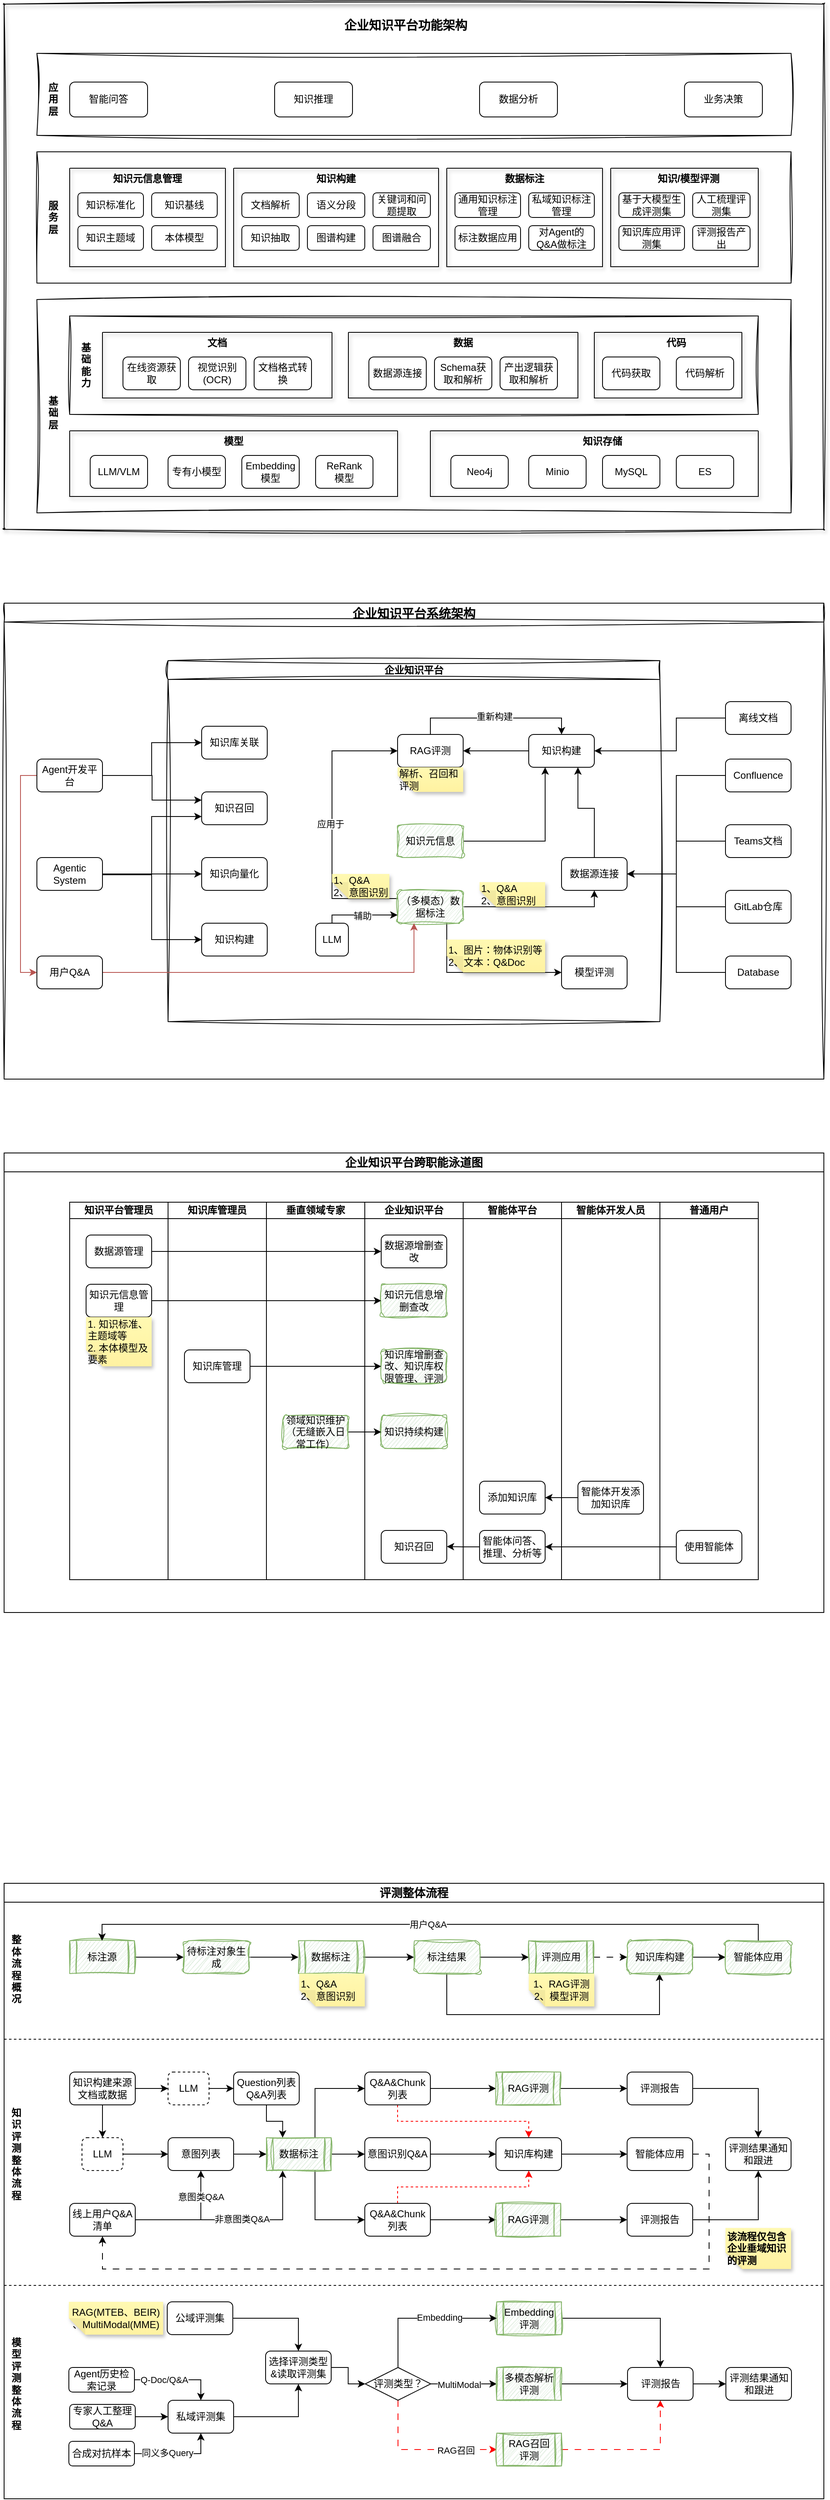 <mxfile version="27.1.4" pages="2">
  <diagram name="平台整体设计" id="MxCnz9sl3STO58roB_Hc">
    <mxGraphModel dx="1570" dy="648" grid="1" gridSize="10" guides="1" tooltips="1" connect="1" arrows="1" fold="1" page="1" pageScale="1" pageWidth="1654" pageHeight="2336" math="0" shadow="0">
      <root>
        <mxCell id="0" />
        <mxCell id="1" parent="0" />
        <mxCell id="lvNZ2ctILBnJvPrkH7Vi-1" value="" style="swimlane;startSize=0;rounded=1;glass=0;sketch=1;curveFitting=1;jiggle=2;shadow=1;swimlaneLine=1;" parent="1" vertex="1">
          <mxGeometry x="160" y="80" width="1000" height="640" as="geometry">
            <mxRectangle x="160" y="80" width="50" height="40" as="alternateBounds" />
          </mxGeometry>
        </mxCell>
        <mxCell id="lvNZ2ctILBnJvPrkH7Vi-3" value="" style="swimlane;startSize=0;glass=0;shadow=0;sketch=1;curveFitting=1;jiggle=2;" parent="lvNZ2ctILBnJvPrkH7Vi-1" vertex="1">
          <mxGeometry x="40" y="360" width="920" height="260" as="geometry">
            <mxRectangle x="40" y="360" width="50" height="40" as="alternateBounds" />
          </mxGeometry>
        </mxCell>
        <mxCell id="lvNZ2ctILBnJvPrkH7Vi-5" value="" style="swimlane;startSize=0;shadow=1;" parent="lvNZ2ctILBnJvPrkH7Vi-3" vertex="1">
          <mxGeometry x="40" y="160" width="400" height="80" as="geometry" />
        </mxCell>
        <mxCell id="lvNZ2ctILBnJvPrkH7Vi-6" value="LLM/VLM" style="rounded=1;whiteSpace=wrap;html=1;" parent="lvNZ2ctILBnJvPrkH7Vi-5" vertex="1">
          <mxGeometry x="25" y="30" width="70" height="40" as="geometry" />
        </mxCell>
        <mxCell id="lvNZ2ctILBnJvPrkH7Vi-7" value="Embedding模型" style="rounded=1;whiteSpace=wrap;html=1;" parent="lvNZ2ctILBnJvPrkH7Vi-5" vertex="1">
          <mxGeometry x="210" y="30" width="70" height="40" as="geometry" />
        </mxCell>
        <mxCell id="lvNZ2ctILBnJvPrkH7Vi-8" value="ReRank&lt;div&gt;模型&lt;/div&gt;" style="rounded=1;whiteSpace=wrap;html=1;" parent="lvNZ2ctILBnJvPrkH7Vi-5" vertex="1">
          <mxGeometry x="300" y="30" width="70" height="40" as="geometry" />
        </mxCell>
        <mxCell id="lvNZ2ctILBnJvPrkH7Vi-9" value="&lt;b&gt;模型&lt;/b&gt;" style="text;html=1;align=center;verticalAlign=middle;whiteSpace=wrap;rounded=0;" parent="lvNZ2ctILBnJvPrkH7Vi-5" vertex="1">
          <mxGeometry x="185" width="30" height="25" as="geometry" />
        </mxCell>
        <mxCell id="ar-m9gx7rpn5IQMBwHjH-89" value="专有小模型" style="rounded=1;whiteSpace=wrap;html=1;" parent="lvNZ2ctILBnJvPrkH7Vi-5" vertex="1">
          <mxGeometry x="120" y="30" width="70" height="40" as="geometry" />
        </mxCell>
        <mxCell id="lvNZ2ctILBnJvPrkH7Vi-15" value="" style="swimlane;startSize=0;shadow=1;rounded=0;glass=0;swimlaneLine=1;" parent="lvNZ2ctILBnJvPrkH7Vi-3" vertex="1">
          <mxGeometry x="480" y="160" width="400" height="80" as="geometry" />
        </mxCell>
        <mxCell id="lvNZ2ctILBnJvPrkH7Vi-16" value="Neo4j" style="rounded=1;whiteSpace=wrap;html=1;" parent="lvNZ2ctILBnJvPrkH7Vi-15" vertex="1">
          <mxGeometry x="25" y="30" width="70" height="40" as="geometry" />
        </mxCell>
        <mxCell id="lvNZ2ctILBnJvPrkH7Vi-17" value="MySQL" style="rounded=1;whiteSpace=wrap;html=1;" parent="lvNZ2ctILBnJvPrkH7Vi-15" vertex="1">
          <mxGeometry x="210" y="30" width="70" height="40" as="geometry" />
        </mxCell>
        <mxCell id="lvNZ2ctILBnJvPrkH7Vi-18" value="ES" style="rounded=1;whiteSpace=wrap;html=1;" parent="lvNZ2ctILBnJvPrkH7Vi-15" vertex="1">
          <mxGeometry x="300" y="30" width="70" height="40" as="geometry" />
        </mxCell>
        <mxCell id="lvNZ2ctILBnJvPrkH7Vi-19" value="&lt;b&gt;知识存储&lt;/b&gt;" style="text;html=1;align=center;verticalAlign=middle;whiteSpace=wrap;rounded=0;" parent="lvNZ2ctILBnJvPrkH7Vi-15" vertex="1">
          <mxGeometry x="170" width="80" height="25" as="geometry" />
        </mxCell>
        <mxCell id="ar-m9gx7rpn5IQMBwHjH-90" value="Minio" style="rounded=1;whiteSpace=wrap;html=1;" parent="lvNZ2ctILBnJvPrkH7Vi-15" vertex="1">
          <mxGeometry x="120" y="30" width="70" height="40" as="geometry" />
        </mxCell>
        <mxCell id="lvNZ2ctILBnJvPrkH7Vi-20" value="" style="swimlane;startSize=0;sketch=1;curveFitting=1;jiggle=2;" parent="lvNZ2ctILBnJvPrkH7Vi-3" vertex="1">
          <mxGeometry x="40" y="20" width="840" height="120" as="geometry">
            <mxRectangle x="40" y="20" width="50" height="40" as="alternateBounds" />
          </mxGeometry>
        </mxCell>
        <mxCell id="lvNZ2ctILBnJvPrkH7Vi-24" value="&lt;b&gt;基础能力&lt;/b&gt;" style="text;html=1;align=center;verticalAlign=middle;whiteSpace=wrap;rounded=0;" parent="lvNZ2ctILBnJvPrkH7Vi-20" vertex="1">
          <mxGeometry x="10" y="23.75" width="20" height="72.5" as="geometry" />
        </mxCell>
        <mxCell id="lvNZ2ctILBnJvPrkH7Vi-27" value="" style="swimlane;startSize=0;shadow=1;" parent="lvNZ2ctILBnJvPrkH7Vi-20" vertex="1">
          <mxGeometry x="40" y="20" width="280" height="80" as="geometry" />
        </mxCell>
        <mxCell id="lvNZ2ctILBnJvPrkH7Vi-28" value="在线资源获取" style="rounded=1;whiteSpace=wrap;html=1;" parent="lvNZ2ctILBnJvPrkH7Vi-27" vertex="1">
          <mxGeometry x="25" y="30" width="70" height="40" as="geometry" />
        </mxCell>
        <mxCell id="lvNZ2ctILBnJvPrkH7Vi-29" value="视觉识别(OCR)" style="rounded=1;whiteSpace=wrap;html=1;" parent="lvNZ2ctILBnJvPrkH7Vi-27" vertex="1">
          <mxGeometry x="105" y="30" width="70" height="40" as="geometry" />
        </mxCell>
        <mxCell id="lvNZ2ctILBnJvPrkH7Vi-30" value="文档格式转换" style="rounded=1;whiteSpace=wrap;html=1;" parent="lvNZ2ctILBnJvPrkH7Vi-27" vertex="1">
          <mxGeometry x="185" y="30" width="70" height="40" as="geometry" />
        </mxCell>
        <mxCell id="lvNZ2ctILBnJvPrkH7Vi-31" value="&lt;b&gt;文档&lt;/b&gt;" style="text;html=1;align=center;verticalAlign=middle;whiteSpace=wrap;rounded=0;" parent="lvNZ2ctILBnJvPrkH7Vi-27" vertex="1">
          <mxGeometry x="125" width="30" height="25" as="geometry" />
        </mxCell>
        <mxCell id="lvNZ2ctILBnJvPrkH7Vi-32" value="" style="swimlane;startSize=0;shadow=1;" parent="lvNZ2ctILBnJvPrkH7Vi-20" vertex="1">
          <mxGeometry x="340" y="20" width="280" height="80" as="geometry" />
        </mxCell>
        <mxCell id="lvNZ2ctILBnJvPrkH7Vi-33" value="数据源连接" style="rounded=1;whiteSpace=wrap;html=1;" parent="lvNZ2ctILBnJvPrkH7Vi-32" vertex="1">
          <mxGeometry x="25" y="30" width="70" height="40" as="geometry" />
        </mxCell>
        <mxCell id="lvNZ2ctILBnJvPrkH7Vi-34" value="Schema获取和解析" style="rounded=1;whiteSpace=wrap;html=1;" parent="lvNZ2ctILBnJvPrkH7Vi-32" vertex="1">
          <mxGeometry x="105" y="30" width="70" height="40" as="geometry" />
        </mxCell>
        <mxCell id="lvNZ2ctILBnJvPrkH7Vi-35" value="产出逻辑获取和解析" style="rounded=1;whiteSpace=wrap;html=1;" parent="lvNZ2ctILBnJvPrkH7Vi-32" vertex="1">
          <mxGeometry x="185" y="30" width="70" height="40" as="geometry" />
        </mxCell>
        <mxCell id="lvNZ2ctILBnJvPrkH7Vi-36" value="&lt;b&gt;数据&lt;/b&gt;" style="text;html=1;align=center;verticalAlign=middle;whiteSpace=wrap;rounded=0;" parent="lvNZ2ctILBnJvPrkH7Vi-32" vertex="1">
          <mxGeometry x="125" width="30" height="25" as="geometry" />
        </mxCell>
        <mxCell id="lvNZ2ctILBnJvPrkH7Vi-37" value="" style="swimlane;startSize=0;shadow=1;" parent="lvNZ2ctILBnJvPrkH7Vi-20" vertex="1">
          <mxGeometry x="640" y="20" width="180" height="80" as="geometry">
            <mxRectangle x="340" y="110" width="50" height="40" as="alternateBounds" />
          </mxGeometry>
        </mxCell>
        <mxCell id="lvNZ2ctILBnJvPrkH7Vi-38" value="代码获取" style="rounded=1;whiteSpace=wrap;html=1;" parent="lvNZ2ctILBnJvPrkH7Vi-37" vertex="1">
          <mxGeometry x="10" y="30" width="70" height="40" as="geometry" />
        </mxCell>
        <mxCell id="lvNZ2ctILBnJvPrkH7Vi-39" value="代码解析" style="rounded=1;whiteSpace=wrap;html=1;" parent="lvNZ2ctILBnJvPrkH7Vi-37" vertex="1">
          <mxGeometry x="100" y="30" width="70" height="40" as="geometry" />
        </mxCell>
        <mxCell id="lvNZ2ctILBnJvPrkH7Vi-40" value="&lt;b&gt;代码&lt;/b&gt;" style="text;html=1;align=center;verticalAlign=middle;whiteSpace=wrap;rounded=0;" parent="lvNZ2ctILBnJvPrkH7Vi-37" vertex="1">
          <mxGeometry x="70" width="60" height="25" as="geometry" />
        </mxCell>
        <mxCell id="lvNZ2ctILBnJvPrkH7Vi-4" value="&lt;b&gt;基础层&lt;/b&gt;" style="text;html=1;align=center;verticalAlign=middle;whiteSpace=wrap;rounded=0;" parent="lvNZ2ctILBnJvPrkH7Vi-3" vertex="1">
          <mxGeometry x="10" y="120" width="20" height="35" as="geometry" />
        </mxCell>
        <mxCell id="lvNZ2ctILBnJvPrkH7Vi-41" value="" style="swimlane;startSize=0;sketch=1;curveFitting=1;jiggle=2;" parent="lvNZ2ctILBnJvPrkH7Vi-1" vertex="1">
          <mxGeometry x="40" y="180" width="920" height="160" as="geometry" />
        </mxCell>
        <mxCell id="lvNZ2ctILBnJvPrkH7Vi-42" value="&lt;b&gt;服务层&lt;/b&gt;" style="text;html=1;align=center;verticalAlign=middle;whiteSpace=wrap;rounded=0;" parent="lvNZ2ctILBnJvPrkH7Vi-41" vertex="1">
          <mxGeometry x="10" y="62.5" width="20" height="35" as="geometry" />
        </mxCell>
        <mxCell id="lvNZ2ctILBnJvPrkH7Vi-43" value="" style="swimlane;startSize=0;shadow=1;" parent="lvNZ2ctILBnJvPrkH7Vi-41" vertex="1">
          <mxGeometry x="240" y="20" width="250" height="120" as="geometry" />
        </mxCell>
        <mxCell id="lvNZ2ctILBnJvPrkH7Vi-44" value="文档解析" style="rounded=1;whiteSpace=wrap;html=1;" parent="lvNZ2ctILBnJvPrkH7Vi-43" vertex="1">
          <mxGeometry x="10" y="30" width="70" height="30" as="geometry" />
        </mxCell>
        <mxCell id="lvNZ2ctILBnJvPrkH7Vi-45" value="语义分段" style="rounded=1;whiteSpace=wrap;html=1;" parent="lvNZ2ctILBnJvPrkH7Vi-43" vertex="1">
          <mxGeometry x="90" y="30" width="70" height="30" as="geometry" />
        </mxCell>
        <mxCell id="lvNZ2ctILBnJvPrkH7Vi-46" value="关键词和问题提取" style="rounded=1;whiteSpace=wrap;html=1;" parent="lvNZ2ctILBnJvPrkH7Vi-43" vertex="1">
          <mxGeometry x="170" y="30" width="70" height="30" as="geometry" />
        </mxCell>
        <mxCell id="lvNZ2ctILBnJvPrkH7Vi-47" value="&lt;b&gt;知识构建&lt;/b&gt;" style="text;html=1;align=center;verticalAlign=middle;whiteSpace=wrap;rounded=0;" parent="lvNZ2ctILBnJvPrkH7Vi-43" vertex="1">
          <mxGeometry x="95" width="60" height="25" as="geometry" />
        </mxCell>
        <mxCell id="lvNZ2ctILBnJvPrkH7Vi-54" value="图谱构建" style="rounded=1;whiteSpace=wrap;html=1;" parent="lvNZ2ctILBnJvPrkH7Vi-43" vertex="1">
          <mxGeometry x="90" y="70" width="70" height="30" as="geometry" />
        </mxCell>
        <mxCell id="lvNZ2ctILBnJvPrkH7Vi-55" value="图谱融合" style="rounded=1;whiteSpace=wrap;html=1;" parent="lvNZ2ctILBnJvPrkH7Vi-43" vertex="1">
          <mxGeometry x="170" y="70" width="70" height="30" as="geometry" />
        </mxCell>
        <mxCell id="ar-m9gx7rpn5IQMBwHjH-80" value="知识抽取" style="rounded=1;whiteSpace=wrap;html=1;" parent="lvNZ2ctILBnJvPrkH7Vi-43" vertex="1">
          <mxGeometry x="10" y="70" width="70" height="30" as="geometry" />
        </mxCell>
        <mxCell id="lvNZ2ctILBnJvPrkH7Vi-48" value="" style="swimlane;startSize=0;shadow=1;" parent="lvNZ2ctILBnJvPrkH7Vi-41" vertex="1">
          <mxGeometry x="500" y="20" width="190" height="120" as="geometry" />
        </mxCell>
        <mxCell id="lvNZ2ctILBnJvPrkH7Vi-49" value="通用知识标注管理" style="rounded=1;whiteSpace=wrap;html=1;" parent="lvNZ2ctILBnJvPrkH7Vi-48" vertex="1">
          <mxGeometry x="10" y="30" width="80" height="30" as="geometry" />
        </mxCell>
        <mxCell id="lvNZ2ctILBnJvPrkH7Vi-51" value="私域知识标注管理" style="rounded=1;whiteSpace=wrap;html=1;" parent="lvNZ2ctILBnJvPrkH7Vi-48" vertex="1">
          <mxGeometry x="100" y="30" width="80" height="30" as="geometry" />
        </mxCell>
        <mxCell id="lvNZ2ctILBnJvPrkH7Vi-52" value="&lt;b&gt;数据标注&lt;/b&gt;" style="text;html=1;align=center;verticalAlign=middle;whiteSpace=wrap;rounded=0;" parent="lvNZ2ctILBnJvPrkH7Vi-48" vertex="1">
          <mxGeometry x="65" width="60" height="25" as="geometry" />
        </mxCell>
        <mxCell id="lvNZ2ctILBnJvPrkH7Vi-57" value="标注数据应用" style="rounded=1;whiteSpace=wrap;html=1;" parent="lvNZ2ctILBnJvPrkH7Vi-48" vertex="1">
          <mxGeometry x="10" y="70" width="80" height="30" as="geometry" />
        </mxCell>
        <mxCell id="lvNZ2ctILBnJvPrkH7Vi-58" value="对Agent的Q&amp;amp;A做标注" style="rounded=1;whiteSpace=wrap;html=1;" parent="lvNZ2ctILBnJvPrkH7Vi-48" vertex="1">
          <mxGeometry x="100" y="70" width="80" height="30" as="geometry" />
        </mxCell>
        <mxCell id="ar-m9gx7rpn5IQMBwHjH-81" value="" style="swimlane;startSize=0;shadow=1;" parent="lvNZ2ctILBnJvPrkH7Vi-41" vertex="1">
          <mxGeometry x="40" y="20" width="190" height="120" as="geometry" />
        </mxCell>
        <mxCell id="ar-m9gx7rpn5IQMBwHjH-83" value="知识基线" style="rounded=1;whiteSpace=wrap;html=1;" parent="ar-m9gx7rpn5IQMBwHjH-81" vertex="1">
          <mxGeometry x="100" y="30" width="80" height="30" as="geometry" />
        </mxCell>
        <mxCell id="ar-m9gx7rpn5IQMBwHjH-84" value="&lt;b&gt;知识元信息管理&lt;/b&gt;" style="text;html=1;align=center;verticalAlign=middle;whiteSpace=wrap;rounded=0;" parent="ar-m9gx7rpn5IQMBwHjH-81" vertex="1">
          <mxGeometry x="50" width="90" height="25" as="geometry" />
        </mxCell>
        <mxCell id="ar-m9gx7rpn5IQMBwHjH-86" value="本体模型" style="rounded=1;whiteSpace=wrap;html=1;" parent="ar-m9gx7rpn5IQMBwHjH-81" vertex="1">
          <mxGeometry x="100" y="70" width="80" height="30" as="geometry" />
        </mxCell>
        <mxCell id="ar-m9gx7rpn5IQMBwHjH-87" value="知识标准化" style="rounded=1;whiteSpace=wrap;html=1;" parent="ar-m9gx7rpn5IQMBwHjH-81" vertex="1">
          <mxGeometry x="10" y="30" width="80" height="30" as="geometry" />
        </mxCell>
        <mxCell id="lvNZ2ctILBnJvPrkH7Vi-53" value="知识主题域" style="rounded=1;whiteSpace=wrap;html=1;" parent="ar-m9gx7rpn5IQMBwHjH-81" vertex="1">
          <mxGeometry x="10" y="70" width="80" height="30" as="geometry" />
        </mxCell>
        <mxCell id="iHmT4MNTmdxtMqvMcUac-1" value="" style="swimlane;startSize=0;shadow=1;" parent="lvNZ2ctILBnJvPrkH7Vi-41" vertex="1">
          <mxGeometry x="700" y="20" width="180" height="120" as="geometry" />
        </mxCell>
        <mxCell id="iHmT4MNTmdxtMqvMcUac-2" value="基于大模型生成评测集" style="rounded=1;whiteSpace=wrap;html=1;" parent="iHmT4MNTmdxtMqvMcUac-1" vertex="1">
          <mxGeometry x="10" y="30" width="80" height="30" as="geometry" />
        </mxCell>
        <mxCell id="iHmT4MNTmdxtMqvMcUac-3" value="人工梳理评测集" style="rounded=1;whiteSpace=wrap;html=1;" parent="iHmT4MNTmdxtMqvMcUac-1" vertex="1">
          <mxGeometry x="100" y="30" width="70" height="30" as="geometry" />
        </mxCell>
        <mxCell id="iHmT4MNTmdxtMqvMcUac-4" value="&lt;b&gt;知识/模型评测&lt;/b&gt;" style="text;html=1;align=center;verticalAlign=middle;whiteSpace=wrap;rounded=0;" parent="iHmT4MNTmdxtMqvMcUac-1" vertex="1">
          <mxGeometry x="50" width="90" height="25" as="geometry" />
        </mxCell>
        <mxCell id="iHmT4MNTmdxtMqvMcUac-5" value="知识库应用评测集" style="rounded=1;whiteSpace=wrap;html=1;" parent="iHmT4MNTmdxtMqvMcUac-1" vertex="1">
          <mxGeometry x="10" y="70" width="80" height="30" as="geometry" />
        </mxCell>
        <mxCell id="iHmT4MNTmdxtMqvMcUac-6" value="评测报告产出" style="rounded=1;whiteSpace=wrap;html=1;" parent="iHmT4MNTmdxtMqvMcUac-1" vertex="1">
          <mxGeometry x="100" y="70" width="70" height="30" as="geometry" />
        </mxCell>
        <mxCell id="lvNZ2ctILBnJvPrkH7Vi-59" value="" style="swimlane;startSize=0;sketch=1;curveFitting=1;jiggle=2;" parent="lvNZ2ctILBnJvPrkH7Vi-1" vertex="1">
          <mxGeometry x="40" y="60" width="920" height="100" as="geometry">
            <mxRectangle x="40" y="60" width="50" height="40" as="alternateBounds" />
          </mxGeometry>
        </mxCell>
        <mxCell id="lvNZ2ctILBnJvPrkH7Vi-60" value="&lt;b&gt;应用层&lt;/b&gt;" style="text;html=1;align=center;verticalAlign=middle;whiteSpace=wrap;rounded=0;" parent="lvNZ2ctILBnJvPrkH7Vi-59" vertex="1">
          <mxGeometry x="10" y="38.75" width="20" height="35" as="geometry" />
        </mxCell>
        <mxCell id="lvNZ2ctILBnJvPrkH7Vi-62" value="智能问答" style="rounded=1;whiteSpace=wrap;html=1;" parent="lvNZ2ctILBnJvPrkH7Vi-59" vertex="1">
          <mxGeometry x="40" y="35" width="95" height="42.5" as="geometry" />
        </mxCell>
        <mxCell id="lvNZ2ctILBnJvPrkH7Vi-63" value="知识推理" style="rounded=1;whiteSpace=wrap;html=1;" parent="lvNZ2ctILBnJvPrkH7Vi-59" vertex="1">
          <mxGeometry x="290" y="35" width="95" height="42.5" as="geometry" />
        </mxCell>
        <mxCell id="lvNZ2ctILBnJvPrkH7Vi-64" value="业务决策" style="rounded=1;whiteSpace=wrap;html=1;" parent="lvNZ2ctILBnJvPrkH7Vi-59" vertex="1">
          <mxGeometry x="790" y="35" width="95" height="42.5" as="geometry" />
        </mxCell>
        <mxCell id="ar-m9gx7rpn5IQMBwHjH-91" value="数据分析" style="rounded=1;whiteSpace=wrap;html=1;" parent="lvNZ2ctILBnJvPrkH7Vi-59" vertex="1">
          <mxGeometry x="540" y="35" width="95" height="42.5" as="geometry" />
        </mxCell>
        <mxCell id="lvNZ2ctILBnJvPrkH7Vi-61" value="企业知识平台功能架构" style="text;html=1;align=center;verticalAlign=middle;whiteSpace=wrap;rounded=0;fontStyle=1;fontSize=15;" parent="lvNZ2ctILBnJvPrkH7Vi-1" vertex="1">
          <mxGeometry x="400" y="10" width="180" height="30" as="geometry" />
        </mxCell>
        <mxCell id="ar-m9gx7rpn5IQMBwHjH-1" value="&lt;font style=&quot;font-size: 15px;&quot;&gt;企业知识平台系统架构&lt;/font&gt;" style="swimlane;whiteSpace=wrap;html=1;shadow=0;sketch=1;curveFitting=1;jiggle=2;" parent="1" vertex="1">
          <mxGeometry x="160" y="810" width="1000" height="580" as="geometry">
            <mxRectangle x="160" y="820" width="140" height="30" as="alternateBounds" />
          </mxGeometry>
        </mxCell>
        <mxCell id="ar-m9gx7rpn5IQMBwHjH-3" value="企业知识平台" style="swimlane;whiteSpace=wrap;html=1;sketch=1;curveFitting=1;jiggle=2;" parent="ar-m9gx7rpn5IQMBwHjH-1" vertex="1">
          <mxGeometry x="200" y="70" width="600" height="440" as="geometry" />
        </mxCell>
        <mxCell id="ar-m9gx7rpn5IQMBwHjH-27" style="edgeStyle=orthogonalEdgeStyle;rounded=0;orthogonalLoop=1;jettySize=auto;html=1;exitX=0.5;exitY=0;exitDx=0;exitDy=0;entryX=0.75;entryY=1;entryDx=0;entryDy=0;" parent="ar-m9gx7rpn5IQMBwHjH-3" source="ar-m9gx7rpn5IQMBwHjH-17" edge="1" target="ar-m9gx7rpn5IQMBwHjH-36">
          <mxGeometry relative="1" as="geometry">
            <mxPoint x="480" y="130" as="targetPoint" />
            <Array as="points">
              <mxPoint x="520" y="180" />
              <mxPoint x="500" y="180" />
            </Array>
          </mxGeometry>
        </mxCell>
        <mxCell id="ar-m9gx7rpn5IQMBwHjH-17" value="数据源连接" style="rounded=1;whiteSpace=wrap;html=1;" parent="ar-m9gx7rpn5IQMBwHjH-3" vertex="1">
          <mxGeometry x="480" y="240" width="80" height="40" as="geometry" />
        </mxCell>
        <mxCell id="ar-m9gx7rpn5IQMBwHjH-30" style="edgeStyle=orthogonalEdgeStyle;rounded=0;orthogonalLoop=1;jettySize=auto;html=1;exitX=0;exitY=0.5;exitDx=0;exitDy=0;entryX=1;entryY=0.5;entryDx=0;entryDy=0;" parent="ar-m9gx7rpn5IQMBwHjH-3" edge="1">
          <mxGeometry relative="1" as="geometry">
            <mxPoint x="440" y="110" as="sourcePoint" />
            <mxPoint x="360" y="110" as="targetPoint" />
          </mxGeometry>
        </mxCell>
        <mxCell id="ar-m9gx7rpn5IQMBwHjH-35" value="知识召回" style="rounded=1;whiteSpace=wrap;html=1;" parent="ar-m9gx7rpn5IQMBwHjH-3" vertex="1">
          <mxGeometry x="41" y="160" width="80" height="40" as="geometry" />
        </mxCell>
        <mxCell id="ar-m9gx7rpn5IQMBwHjH-36" value="知识构建" style="rounded=1;whiteSpace=wrap;html=1;" parent="ar-m9gx7rpn5IQMBwHjH-3" vertex="1">
          <mxGeometry x="440" y="90" width="80" height="40" as="geometry" />
        </mxCell>
        <mxCell id="ar-m9gx7rpn5IQMBwHjH-38" style="edgeStyle=orthogonalEdgeStyle;rounded=0;orthogonalLoop=1;jettySize=auto;html=1;exitX=0.5;exitY=0;exitDx=0;exitDy=0;entryX=0.5;entryY=0;entryDx=0;entryDy=0;" parent="ar-m9gx7rpn5IQMBwHjH-3" source="ar-m9gx7rpn5IQMBwHjH-37" target="ar-m9gx7rpn5IQMBwHjH-36" edge="1">
          <mxGeometry relative="1" as="geometry" />
        </mxCell>
        <mxCell id="ar-m9gx7rpn5IQMBwHjH-39" value="重新构建" style="edgeLabel;html=1;align=center;verticalAlign=middle;resizable=0;points=[];" parent="ar-m9gx7rpn5IQMBwHjH-38" vertex="1" connectable="0">
          <mxGeometry x="-0.018" y="2" relative="1" as="geometry">
            <mxPoint as="offset" />
          </mxGeometry>
        </mxCell>
        <mxCell id="ar-m9gx7rpn5IQMBwHjH-37" value="RAG评测" style="rounded=1;whiteSpace=wrap;html=1;" parent="ar-m9gx7rpn5IQMBwHjH-3" vertex="1">
          <mxGeometry x="280" y="90" width="80" height="40" as="geometry" />
        </mxCell>
        <mxCell id="ar-m9gx7rpn5IQMBwHjH-94" style="edgeStyle=orthogonalEdgeStyle;rounded=0;orthogonalLoop=1;jettySize=auto;html=1;exitX=1;exitY=0.5;exitDx=0;exitDy=0;entryX=0.25;entryY=1;entryDx=0;entryDy=0;" parent="ar-m9gx7rpn5IQMBwHjH-3" source="ar-m9gx7rpn5IQMBwHjH-42" edge="1" target="ar-m9gx7rpn5IQMBwHjH-36">
          <mxGeometry relative="1" as="geometry">
            <mxPoint x="450" y="130" as="targetPoint" />
          </mxGeometry>
        </mxCell>
        <mxCell id="ar-m9gx7rpn5IQMBwHjH-42" value="知识元信息" style="rounded=1;whiteSpace=wrap;html=1;sketch=1;curveFitting=1;jiggle=2;fillColor=#d5e8d4;strokeColor=#82b366;" parent="ar-m9gx7rpn5IQMBwHjH-3" vertex="1">
          <mxGeometry x="280" y="200" width="80" height="40" as="geometry" />
        </mxCell>
        <mxCell id="ar-m9gx7rpn5IQMBwHjH-44" value="知识向量化" style="rounded=1;whiteSpace=wrap;html=1;" parent="ar-m9gx7rpn5IQMBwHjH-3" vertex="1">
          <mxGeometry x="41" y="240" width="80" height="40" as="geometry" />
        </mxCell>
        <mxCell id="ar-m9gx7rpn5IQMBwHjH-46" value="知识构建" style="rounded=1;whiteSpace=wrap;html=1;" parent="ar-m9gx7rpn5IQMBwHjH-3" vertex="1">
          <mxGeometry x="41" y="320" width="80" height="40" as="geometry" />
        </mxCell>
        <mxCell id="5J_GvMUl2p0bofh7GbKg-2" style="edgeStyle=orthogonalEdgeStyle;rounded=0;orthogonalLoop=1;jettySize=auto;html=1;exitX=1;exitY=0.5;exitDx=0;exitDy=0;entryX=0.5;entryY=1;entryDx=0;entryDy=0;" parent="ar-m9gx7rpn5IQMBwHjH-3" source="5J_GvMUl2p0bofh7GbKg-1" target="ar-m9gx7rpn5IQMBwHjH-17" edge="1">
          <mxGeometry relative="1" as="geometry" />
        </mxCell>
        <mxCell id="TxTveAiJwsZzxtCGFri4-1" style="edgeStyle=orthogonalEdgeStyle;rounded=0;orthogonalLoop=1;jettySize=auto;html=1;exitX=0;exitY=0.25;exitDx=0;exitDy=0;entryX=0;entryY=0.5;entryDx=0;entryDy=0;" parent="ar-m9gx7rpn5IQMBwHjH-3" source="5J_GvMUl2p0bofh7GbKg-1" target="ar-m9gx7rpn5IQMBwHjH-37" edge="1">
          <mxGeometry relative="1" as="geometry">
            <Array as="points">
              <mxPoint x="200" y="290" />
              <mxPoint x="200" y="110" />
            </Array>
          </mxGeometry>
        </mxCell>
        <mxCell id="TxTveAiJwsZzxtCGFri4-2" value="应用于" style="edgeLabel;html=1;align=center;verticalAlign=middle;resizable=0;points=[];" parent="TxTveAiJwsZzxtCGFri4-1" vertex="1" connectable="0">
          <mxGeometry x="0.007" y="2" relative="1" as="geometry">
            <mxPoint as="offset" />
          </mxGeometry>
        </mxCell>
        <mxCell id="jrtmvengmc5xM2koY1hk-7" style="edgeStyle=orthogonalEdgeStyle;rounded=0;orthogonalLoop=1;jettySize=auto;html=1;exitX=0.75;exitY=1;exitDx=0;exitDy=0;entryX=0;entryY=0.5;entryDx=0;entryDy=0;" edge="1" parent="ar-m9gx7rpn5IQMBwHjH-3" source="5J_GvMUl2p0bofh7GbKg-1" target="jrtmvengmc5xM2koY1hk-6">
          <mxGeometry relative="1" as="geometry">
            <Array as="points">
              <mxPoint x="340" y="380" />
            </Array>
          </mxGeometry>
        </mxCell>
        <mxCell id="5J_GvMUl2p0bofh7GbKg-1" value="（多模态）数据标注" style="rounded=1;whiteSpace=wrap;html=1;sketch=1;curveFitting=1;jiggle=2;fillColor=#d5e8d4;strokeColor=#82b366;" parent="ar-m9gx7rpn5IQMBwHjH-3" vertex="1">
          <mxGeometry x="280" y="280" width="80" height="40" as="geometry" />
        </mxCell>
        <mxCell id="jrtmvengmc5xM2koY1hk-4" value="1、Q&amp;amp;A&lt;div&gt;2、&lt;span style=&quot;background-color: transparent; color: light-dark(rgb(0, 0, 0), rgb(237, 237, 237));&quot;&gt;意图识别&lt;/span&gt;&lt;/div&gt;" style="shape=note;whiteSpace=wrap;html=1;backgroundOutline=1;fontColor=#000000;darkOpacity=0.05;fillColor=#FFF9B2;strokeColor=none;fillStyle=solid;direction=west;gradientDirection=north;gradientColor=#FFF2A1;shadow=1;size=20;pointerEvents=1;align=left;" vertex="1" parent="ar-m9gx7rpn5IQMBwHjH-3">
          <mxGeometry x="380" y="270" width="80" height="30" as="geometry" />
        </mxCell>
        <mxCell id="jrtmvengmc5xM2koY1hk-5" value="1、Q&amp;amp;A&lt;div&gt;2、意图识别&lt;/div&gt;" style="shape=note;whiteSpace=wrap;html=1;backgroundOutline=1;fontColor=#000000;darkOpacity=0.05;fillColor=#FFF9B2;strokeColor=none;fillStyle=solid;direction=west;gradientDirection=north;gradientColor=#FFF2A1;shadow=1;size=20;pointerEvents=1;align=left;" vertex="1" parent="ar-m9gx7rpn5IQMBwHjH-3">
          <mxGeometry x="200" y="260" width="70" height="30" as="geometry" />
        </mxCell>
        <mxCell id="jrtmvengmc5xM2koY1hk-6" value="模型评测" style="rounded=1;whiteSpace=wrap;html=1;" vertex="1" parent="ar-m9gx7rpn5IQMBwHjH-3">
          <mxGeometry x="480" y="360" width="80" height="40" as="geometry" />
        </mxCell>
        <mxCell id="jrtmvengmc5xM2koY1hk-9" value="1、图片：物体识别等&lt;div&gt;2、文本：Q&amp;amp;Doc&lt;/div&gt;" style="shape=note;whiteSpace=wrap;html=1;backgroundOutline=1;fontColor=#000000;darkOpacity=0.05;fillColor=#FFF9B2;strokeColor=none;fillStyle=solid;direction=west;gradientDirection=north;gradientColor=#FFF2A1;shadow=1;size=20;pointerEvents=1;align=left;" vertex="1" parent="ar-m9gx7rpn5IQMBwHjH-3">
          <mxGeometry x="340" y="340" width="120" height="40" as="geometry" />
        </mxCell>
        <mxCell id="Besnls4MHzHXvKcK8H8U-6" style="edgeStyle=orthogonalEdgeStyle;rounded=0;orthogonalLoop=1;jettySize=auto;html=1;exitX=0.5;exitY=0;exitDx=0;exitDy=0;entryX=0;entryY=0.75;entryDx=0;entryDy=0;" edge="1" parent="ar-m9gx7rpn5IQMBwHjH-3" source="Besnls4MHzHXvKcK8H8U-5" target="5J_GvMUl2p0bofh7GbKg-1">
          <mxGeometry relative="1" as="geometry">
            <Array as="points">
              <mxPoint x="200" y="310" />
            </Array>
          </mxGeometry>
        </mxCell>
        <mxCell id="Besnls4MHzHXvKcK8H8U-7" value="辅助" style="edgeLabel;html=1;align=center;verticalAlign=middle;resizable=0;points=[];" vertex="1" connectable="0" parent="Besnls4MHzHXvKcK8H8U-6">
          <mxGeometry x="0.029" y="-1" relative="1" as="geometry">
            <mxPoint as="offset" />
          </mxGeometry>
        </mxCell>
        <mxCell id="Besnls4MHzHXvKcK8H8U-5" value="LLM" style="rounded=1;whiteSpace=wrap;html=1;" vertex="1" parent="ar-m9gx7rpn5IQMBwHjH-3">
          <mxGeometry x="180" y="320" width="40" height="40" as="geometry" />
        </mxCell>
        <mxCell id="cVZ8iB9riwm5FQ7ws8b5-1" value="解析、召回和评测" style="shape=note;whiteSpace=wrap;html=1;backgroundOutline=1;fontColor=#000000;darkOpacity=0.05;fillColor=#FFF9B2;strokeColor=none;fillStyle=solid;direction=west;gradientDirection=north;gradientColor=#FFF2A1;shadow=1;size=20;pointerEvents=1;align=left;" vertex="1" parent="ar-m9gx7rpn5IQMBwHjH-3">
          <mxGeometry x="280" y="130" width="80" height="30" as="geometry" />
        </mxCell>
        <mxCell id="ar-m9gx7rpn5IQMBwHjH-34" style="edgeStyle=orthogonalEdgeStyle;rounded=0;orthogonalLoop=1;jettySize=auto;html=1;exitX=1;exitY=0.5;exitDx=0;exitDy=0;entryX=0;entryY=0.5;entryDx=0;entryDy=0;" parent="ar-m9gx7rpn5IQMBwHjH-1" source="ar-m9gx7rpn5IQMBwHjH-4" target="ar-m9gx7rpn5IQMBwHjH-33" edge="1">
          <mxGeometry relative="1" as="geometry">
            <Array as="points">
              <mxPoint x="180" y="210" />
              <mxPoint x="180" y="170" />
            </Array>
          </mxGeometry>
        </mxCell>
        <mxCell id="ar-m9gx7rpn5IQMBwHjH-47" style="edgeStyle=orthogonalEdgeStyle;rounded=0;orthogonalLoop=1;jettySize=auto;html=1;exitX=1;exitY=0.5;exitDx=0;exitDy=0;" parent="ar-m9gx7rpn5IQMBwHjH-1" source="ar-m9gx7rpn5IQMBwHjH-11" target="ar-m9gx7rpn5IQMBwHjH-44" edge="1">
          <mxGeometry relative="1" as="geometry" />
        </mxCell>
        <mxCell id="ar-m9gx7rpn5IQMBwHjH-48" style="edgeStyle=orthogonalEdgeStyle;rounded=0;orthogonalLoop=1;jettySize=auto;html=1;entryX=0;entryY=0.5;entryDx=0;entryDy=0;" parent="ar-m9gx7rpn5IQMBwHjH-1" target="ar-m9gx7rpn5IQMBwHjH-46" edge="1">
          <mxGeometry relative="1" as="geometry">
            <mxPoint x="120" y="330" as="sourcePoint" />
            <Array as="points">
              <mxPoint x="120" y="331" />
              <mxPoint x="180" y="331" />
              <mxPoint x="180" y="410" />
            </Array>
          </mxGeometry>
        </mxCell>
        <mxCell id="ar-m9gx7rpn5IQMBwHjH-49" style="edgeStyle=orthogonalEdgeStyle;rounded=0;orthogonalLoop=1;jettySize=auto;html=1;exitX=1;exitY=0.5;exitDx=0;exitDy=0;entryX=0;entryY=0.75;entryDx=0;entryDy=0;" parent="ar-m9gx7rpn5IQMBwHjH-1" source="ar-m9gx7rpn5IQMBwHjH-11" target="ar-m9gx7rpn5IQMBwHjH-35" edge="1">
          <mxGeometry relative="1" as="geometry">
            <Array as="points">
              <mxPoint x="180" y="330" />
              <mxPoint x="180" y="260" />
            </Array>
          </mxGeometry>
        </mxCell>
        <mxCell id="ar-m9gx7rpn5IQMBwHjH-11" value="Agentic System" style="rounded=1;whiteSpace=wrap;html=1;" parent="ar-m9gx7rpn5IQMBwHjH-1" vertex="1">
          <mxGeometry x="40" y="310" width="80" height="40" as="geometry" />
        </mxCell>
        <mxCell id="ar-m9gx7rpn5IQMBwHjH-19" style="edgeStyle=orthogonalEdgeStyle;rounded=0;orthogonalLoop=1;jettySize=auto;html=1;exitX=0;exitY=0.5;exitDx=0;exitDy=0;entryX=1;entryY=0.5;entryDx=0;entryDy=0;" parent="ar-m9gx7rpn5IQMBwHjH-1" source="ar-m9gx7rpn5IQMBwHjH-12" target="ar-m9gx7rpn5IQMBwHjH-17" edge="1">
          <mxGeometry relative="1" as="geometry">
            <Array as="points">
              <mxPoint x="820" y="210" />
              <mxPoint x="820" y="330" />
            </Array>
          </mxGeometry>
        </mxCell>
        <mxCell id="ar-m9gx7rpn5IQMBwHjH-12" value="Confluence" style="rounded=1;whiteSpace=wrap;html=1;" parent="ar-m9gx7rpn5IQMBwHjH-1" vertex="1">
          <mxGeometry x="880" y="190" width="80" height="40" as="geometry" />
        </mxCell>
        <mxCell id="ar-m9gx7rpn5IQMBwHjH-20" style="edgeStyle=orthogonalEdgeStyle;rounded=0;orthogonalLoop=1;jettySize=auto;html=1;exitX=0;exitY=0.5;exitDx=0;exitDy=0;entryX=1;entryY=0.5;entryDx=0;entryDy=0;" parent="ar-m9gx7rpn5IQMBwHjH-1" source="ar-m9gx7rpn5IQMBwHjH-13" target="ar-m9gx7rpn5IQMBwHjH-17" edge="1">
          <mxGeometry relative="1" as="geometry">
            <Array as="points">
              <mxPoint x="820" y="290" />
              <mxPoint x="820" y="330" />
            </Array>
          </mxGeometry>
        </mxCell>
        <mxCell id="ar-m9gx7rpn5IQMBwHjH-13" value="Teams文档" style="rounded=1;whiteSpace=wrap;html=1;" parent="ar-m9gx7rpn5IQMBwHjH-1" vertex="1">
          <mxGeometry x="880" y="270" width="80" height="40" as="geometry" />
        </mxCell>
        <mxCell id="ar-m9gx7rpn5IQMBwHjH-21" style="edgeStyle=orthogonalEdgeStyle;rounded=0;orthogonalLoop=1;jettySize=auto;html=1;exitX=0;exitY=0.5;exitDx=0;exitDy=0;entryX=1;entryY=0.5;entryDx=0;entryDy=0;" parent="ar-m9gx7rpn5IQMBwHjH-1" source="ar-m9gx7rpn5IQMBwHjH-14" target="ar-m9gx7rpn5IQMBwHjH-17" edge="1">
          <mxGeometry relative="1" as="geometry">
            <Array as="points">
              <mxPoint x="820" y="370" />
              <mxPoint x="820" y="330" />
            </Array>
          </mxGeometry>
        </mxCell>
        <mxCell id="ar-m9gx7rpn5IQMBwHjH-14" value="GitLab仓库" style="rounded=1;whiteSpace=wrap;html=1;" parent="ar-m9gx7rpn5IQMBwHjH-1" vertex="1">
          <mxGeometry x="880" y="350" width="80" height="40" as="geometry" />
        </mxCell>
        <mxCell id="ar-m9gx7rpn5IQMBwHjH-25" style="edgeStyle=orthogonalEdgeStyle;rounded=0;orthogonalLoop=1;jettySize=auto;html=1;exitX=0;exitY=0.5;exitDx=0;exitDy=0;entryX=1;entryY=0.5;entryDx=0;entryDy=0;" parent="ar-m9gx7rpn5IQMBwHjH-1" source="ar-m9gx7rpn5IQMBwHjH-15" edge="1">
          <mxGeometry relative="1" as="geometry">
            <mxPoint x="720" y="180" as="targetPoint" />
            <Array as="points">
              <mxPoint x="820" y="140" />
              <mxPoint x="820" y="180" />
            </Array>
          </mxGeometry>
        </mxCell>
        <mxCell id="ar-m9gx7rpn5IQMBwHjH-15" value="离线文档" style="rounded=1;whiteSpace=wrap;html=1;" parent="ar-m9gx7rpn5IQMBwHjH-1" vertex="1">
          <mxGeometry x="880" y="120" width="80" height="40" as="geometry" />
        </mxCell>
        <mxCell id="ar-m9gx7rpn5IQMBwHjH-23" style="edgeStyle=orthogonalEdgeStyle;rounded=0;orthogonalLoop=1;jettySize=auto;html=1;exitX=0;exitY=0.5;exitDx=0;exitDy=0;entryX=1;entryY=0.5;entryDx=0;entryDy=0;" parent="ar-m9gx7rpn5IQMBwHjH-1" source="ar-m9gx7rpn5IQMBwHjH-18" target="ar-m9gx7rpn5IQMBwHjH-17" edge="1">
          <mxGeometry relative="1" as="geometry">
            <Array as="points">
              <mxPoint x="820" y="450" />
              <mxPoint x="820" y="330" />
            </Array>
          </mxGeometry>
        </mxCell>
        <mxCell id="ar-m9gx7rpn5IQMBwHjH-18" value="Database" style="rounded=1;whiteSpace=wrap;html=1;" parent="ar-m9gx7rpn5IQMBwHjH-1" vertex="1">
          <mxGeometry x="880" y="430" width="80" height="40" as="geometry" />
        </mxCell>
        <mxCell id="jrtmvengmc5xM2koY1hk-8" style="edgeStyle=orthogonalEdgeStyle;rounded=0;orthogonalLoop=1;jettySize=auto;html=1;exitX=1;exitY=0.5;exitDx=0;exitDy=0;entryX=0;entryY=0.25;entryDx=0;entryDy=0;" edge="1" parent="ar-m9gx7rpn5IQMBwHjH-1" source="ar-m9gx7rpn5IQMBwHjH-4" target="ar-m9gx7rpn5IQMBwHjH-35">
          <mxGeometry relative="1" as="geometry" />
        </mxCell>
        <mxCell id="jrtmvengmc5xM2koY1hk-11" style="edgeStyle=orthogonalEdgeStyle;rounded=0;orthogonalLoop=1;jettySize=auto;html=1;exitX=0;exitY=0.5;exitDx=0;exitDy=0;entryX=0;entryY=0.5;entryDx=0;entryDy=0;fillColor=#f8cecc;strokeColor=#b85450;" edge="1" parent="ar-m9gx7rpn5IQMBwHjH-1" source="ar-m9gx7rpn5IQMBwHjH-4" target="jrtmvengmc5xM2koY1hk-10">
          <mxGeometry relative="1" as="geometry" />
        </mxCell>
        <mxCell id="ar-m9gx7rpn5IQMBwHjH-4" value="Agent开发平台" style="rounded=1;whiteSpace=wrap;html=1;" parent="ar-m9gx7rpn5IQMBwHjH-1" vertex="1">
          <mxGeometry x="40" y="190" width="80" height="40" as="geometry" />
        </mxCell>
        <mxCell id="ar-m9gx7rpn5IQMBwHjH-33" value="知识库关联" style="rounded=1;whiteSpace=wrap;html=1;" parent="ar-m9gx7rpn5IQMBwHjH-1" vertex="1">
          <mxGeometry x="241" y="150" width="80" height="40" as="geometry" />
        </mxCell>
        <mxCell id="jrtmvengmc5xM2koY1hk-12" style="edgeStyle=orthogonalEdgeStyle;rounded=0;orthogonalLoop=1;jettySize=auto;html=1;exitX=1;exitY=0.5;exitDx=0;exitDy=0;entryX=0.25;entryY=1;entryDx=0;entryDy=0;fillColor=#f8cecc;strokeColor=#b85450;" edge="1" parent="ar-m9gx7rpn5IQMBwHjH-1" source="jrtmvengmc5xM2koY1hk-10" target="5J_GvMUl2p0bofh7GbKg-1">
          <mxGeometry relative="1" as="geometry" />
        </mxCell>
        <mxCell id="jrtmvengmc5xM2koY1hk-10" value="用户Q&amp;amp;A" style="rounded=1;whiteSpace=wrap;html=1;" vertex="1" parent="ar-m9gx7rpn5IQMBwHjH-1">
          <mxGeometry x="40" y="430" width="80" height="40" as="geometry" />
        </mxCell>
        <mxCell id="ar-m9gx7rpn5IQMBwHjH-50" value="&lt;font style=&quot;font-size: 14px;&quot;&gt;企业知识平台跨职能泳道图&lt;/font&gt;" style="swimlane;whiteSpace=wrap;html=1;" parent="1" vertex="1">
          <mxGeometry x="160" y="1480" width="1000" height="560" as="geometry">
            <mxRectangle x="160" y="1480" width="210" height="30" as="alternateBounds" />
          </mxGeometry>
        </mxCell>
        <mxCell id="ar-m9gx7rpn5IQMBwHjH-64" value="" style="group" parent="ar-m9gx7rpn5IQMBwHjH-50" vertex="1" connectable="0">
          <mxGeometry x="80" y="60" width="840" height="460" as="geometry" />
        </mxCell>
        <mxCell id="ar-m9gx7rpn5IQMBwHjH-52" value="知识平台管理员" style="swimlane;startSize=20;whiteSpace=wrap;html=1;" parent="ar-m9gx7rpn5IQMBwHjH-64" vertex="1">
          <mxGeometry width="120" height="460" as="geometry">
            <mxRectangle x="80" y="80" width="70" height="30" as="alternateBounds" />
          </mxGeometry>
        </mxCell>
        <mxCell id="ar-m9gx7rpn5IQMBwHjH-65" value="数据源管理" style="rounded=1;whiteSpace=wrap;html=1;" parent="ar-m9gx7rpn5IQMBwHjH-52" vertex="1">
          <mxGeometry x="20" y="40" width="80" height="40" as="geometry" />
        </mxCell>
        <mxCell id="ar-m9gx7rpn5IQMBwHjH-68" value="知识元信息管理" style="rounded=1;whiteSpace=wrap;html=1;" parent="ar-m9gx7rpn5IQMBwHjH-52" vertex="1">
          <mxGeometry x="20" y="100" width="80" height="40" as="geometry" />
        </mxCell>
        <mxCell id="ar-m9gx7rpn5IQMBwHjH-97" value="1. 知识标准、主题域等&lt;div&gt;2. 本体模型及要素&lt;/div&gt;" style="shape=note;whiteSpace=wrap;html=1;backgroundOutline=1;fontColor=#000000;darkOpacity=0.05;fillColor=#FFF9B2;strokeColor=none;fillStyle=solid;direction=west;gradientDirection=north;gradientColor=#FFF2A1;shadow=1;size=20;pointerEvents=1;align=left;" parent="ar-m9gx7rpn5IQMBwHjH-52" vertex="1">
          <mxGeometry x="20" y="140" width="80" height="60" as="geometry" />
        </mxCell>
        <mxCell id="ar-m9gx7rpn5IQMBwHjH-55" value="知识库管理员" style="swimlane;startSize=20;whiteSpace=wrap;html=1;" parent="ar-m9gx7rpn5IQMBwHjH-64" vertex="1">
          <mxGeometry x="120" width="120" height="460" as="geometry" />
        </mxCell>
        <mxCell id="ar-m9gx7rpn5IQMBwHjH-71" value="知识库管理" style="rounded=1;whiteSpace=wrap;html=1;" parent="ar-m9gx7rpn5IQMBwHjH-55" vertex="1">
          <mxGeometry x="20" y="180" width="80" height="40" as="geometry" />
        </mxCell>
        <mxCell id="ar-m9gx7rpn5IQMBwHjH-72" value="知识库增删查改、知识库权限管理、评测" style="rounded=1;whiteSpace=wrap;html=1;fillColor=#d5e8d4;strokeColor=#82b366;sketch=1;curveFitting=1;jiggle=2;" parent="ar-m9gx7rpn5IQMBwHjH-55" vertex="1">
          <mxGeometry x="260" y="180" width="80" height="40" as="geometry" />
        </mxCell>
        <mxCell id="ar-m9gx7rpn5IQMBwHjH-73" style="edgeStyle=orthogonalEdgeStyle;rounded=0;orthogonalLoop=1;jettySize=auto;html=1;exitX=1;exitY=0.5;exitDx=0;exitDy=0;entryX=0;entryY=0.5;entryDx=0;entryDy=0;" parent="ar-m9gx7rpn5IQMBwHjH-55" source="ar-m9gx7rpn5IQMBwHjH-71" target="ar-m9gx7rpn5IQMBwHjH-72" edge="1">
          <mxGeometry relative="1" as="geometry">
            <mxPoint x="380" y="199.619" as="targetPoint" />
          </mxGeometry>
        </mxCell>
        <mxCell id="ar-m9gx7rpn5IQMBwHjH-56" value="垂直领域专家" style="swimlane;startSize=20;whiteSpace=wrap;html=1;" parent="ar-m9gx7rpn5IQMBwHjH-64" vertex="1">
          <mxGeometry x="240" width="120" height="460.0" as="geometry" />
        </mxCell>
        <mxCell id="ar-m9gx7rpn5IQMBwHjH-57" value="智能体平台" style="swimlane;startSize=20;whiteSpace=wrap;html=1;" parent="ar-m9gx7rpn5IQMBwHjH-64" vertex="1">
          <mxGeometry x="480" width="120" height="460.0" as="geometry" />
        </mxCell>
        <mxCell id="ar-m9gx7rpn5IQMBwHjH-98" value="添加知识库" style="rounded=1;whiteSpace=wrap;html=1;" parent="ar-m9gx7rpn5IQMBwHjH-57" vertex="1">
          <mxGeometry x="20" y="340" width="80" height="40" as="geometry" />
        </mxCell>
        <mxCell id="ar-m9gx7rpn5IQMBwHjH-106" style="edgeStyle=orthogonalEdgeStyle;rounded=0;orthogonalLoop=1;jettySize=auto;html=1;exitX=0;exitY=0.5;exitDx=0;exitDy=0;" parent="ar-m9gx7rpn5IQMBwHjH-57" source="ar-m9gx7rpn5IQMBwHjH-104" edge="1">
          <mxGeometry relative="1" as="geometry">
            <mxPoint x="-20" y="419.619" as="targetPoint" />
          </mxGeometry>
        </mxCell>
        <mxCell id="ar-m9gx7rpn5IQMBwHjH-104" value="智能体问答、推理、分析等" style="rounded=1;whiteSpace=wrap;html=1;" parent="ar-m9gx7rpn5IQMBwHjH-57" vertex="1">
          <mxGeometry x="20" y="400" width="80" height="40" as="geometry" />
        </mxCell>
        <mxCell id="ar-m9gx7rpn5IQMBwHjH-59" value="企业知识平台" style="swimlane;startSize=20;whiteSpace=wrap;html=1;" parent="ar-m9gx7rpn5IQMBwHjH-64" vertex="1">
          <mxGeometry x="360" width="120" height="460.0" as="geometry" />
        </mxCell>
        <mxCell id="ar-m9gx7rpn5IQMBwHjH-66" value="数据源增删查改" style="rounded=1;whiteSpace=wrap;html=1;" parent="ar-m9gx7rpn5IQMBwHjH-59" vertex="1">
          <mxGeometry x="20" y="40" width="80" height="40" as="geometry" />
        </mxCell>
        <mxCell id="ar-m9gx7rpn5IQMBwHjH-69" value="知识元信息增删查改" style="rounded=1;whiteSpace=wrap;html=1;fillColor=#d5e8d4;strokeColor=#82b366;sketch=1;curveFitting=1;jiggle=2;" parent="ar-m9gx7rpn5IQMBwHjH-59" vertex="1">
          <mxGeometry x="20" y="100" width="80" height="40" as="geometry" />
        </mxCell>
        <mxCell id="ar-m9gx7rpn5IQMBwHjH-75" value="领域知识维护（无缝嵌入日常工作）" style="rounded=1;whiteSpace=wrap;html=1;fillColor=#d5e8d4;strokeColor=#82b366;sketch=1;curveFitting=1;jiggle=2;" parent="ar-m9gx7rpn5IQMBwHjH-59" vertex="1">
          <mxGeometry x="-100" y="260" width="80" height="40" as="geometry" />
        </mxCell>
        <mxCell id="ar-m9gx7rpn5IQMBwHjH-76" value="知识持续构建" style="rounded=1;whiteSpace=wrap;html=1;fillColor=#d5e8d4;strokeColor=#82b366;sketch=1;curveFitting=1;jiggle=2;" parent="ar-m9gx7rpn5IQMBwHjH-59" vertex="1">
          <mxGeometry x="20" y="260" width="80" height="40" as="geometry" />
        </mxCell>
        <mxCell id="ar-m9gx7rpn5IQMBwHjH-77" style="edgeStyle=orthogonalEdgeStyle;rounded=0;orthogonalLoop=1;jettySize=auto;html=1;exitX=1;exitY=0.5;exitDx=0;exitDy=0;entryX=0;entryY=0.5;entryDx=0;entryDy=0;" parent="ar-m9gx7rpn5IQMBwHjH-59" source="ar-m9gx7rpn5IQMBwHjH-75" target="ar-m9gx7rpn5IQMBwHjH-76" edge="1">
          <mxGeometry relative="1" as="geometry">
            <mxPoint x="20" y="259.619" as="targetPoint" />
            <Array as="points" />
          </mxGeometry>
        </mxCell>
        <mxCell id="ar-m9gx7rpn5IQMBwHjH-101" value="知识召回" style="rounded=1;whiteSpace=wrap;html=1;" parent="ar-m9gx7rpn5IQMBwHjH-59" vertex="1">
          <mxGeometry x="20" y="400" width="80" height="40" as="geometry" />
        </mxCell>
        <mxCell id="ar-m9gx7rpn5IQMBwHjH-62" value="智能体开发人员" style="swimlane;startSize=20;whiteSpace=wrap;html=1;" parent="ar-m9gx7rpn5IQMBwHjH-64" vertex="1">
          <mxGeometry x="600" width="120" height="460.0" as="geometry" />
        </mxCell>
        <mxCell id="ar-m9gx7rpn5IQMBwHjH-74" value="智能体开发添加知识库" style="rounded=1;whiteSpace=wrap;html=1;" parent="ar-m9gx7rpn5IQMBwHjH-62" vertex="1">
          <mxGeometry x="20" y="340" width="80" height="40" as="geometry" />
        </mxCell>
        <mxCell id="ar-m9gx7rpn5IQMBwHjH-63" value="普通用户" style="swimlane;startSize=20;whiteSpace=wrap;html=1;" parent="ar-m9gx7rpn5IQMBwHjH-64" vertex="1">
          <mxGeometry x="720" width="120" height="460.0" as="geometry" />
        </mxCell>
        <mxCell id="ar-m9gx7rpn5IQMBwHjH-103" value="使用智能体" style="rounded=1;whiteSpace=wrap;html=1;" parent="ar-m9gx7rpn5IQMBwHjH-63" vertex="1">
          <mxGeometry x="20" y="400" width="80" height="40" as="geometry" />
        </mxCell>
        <mxCell id="ar-m9gx7rpn5IQMBwHjH-67" style="edgeStyle=orthogonalEdgeStyle;rounded=0;orthogonalLoop=1;jettySize=auto;html=1;exitX=1;exitY=0.5;exitDx=0;exitDy=0;" parent="ar-m9gx7rpn5IQMBwHjH-64" source="ar-m9gx7rpn5IQMBwHjH-65" target="ar-m9gx7rpn5IQMBwHjH-66" edge="1">
          <mxGeometry relative="1" as="geometry" />
        </mxCell>
        <mxCell id="ar-m9gx7rpn5IQMBwHjH-70" style="edgeStyle=orthogonalEdgeStyle;rounded=0;orthogonalLoop=1;jettySize=auto;html=1;exitX=1;exitY=0.5;exitDx=0;exitDy=0;" parent="ar-m9gx7rpn5IQMBwHjH-64" source="ar-m9gx7rpn5IQMBwHjH-68" target="ar-m9gx7rpn5IQMBwHjH-69" edge="1">
          <mxGeometry relative="1" as="geometry" />
        </mxCell>
        <mxCell id="ar-m9gx7rpn5IQMBwHjH-99" style="edgeStyle=orthogonalEdgeStyle;rounded=0;orthogonalLoop=1;jettySize=auto;html=1;exitX=0;exitY=0.5;exitDx=0;exitDy=0;entryX=1;entryY=0.5;entryDx=0;entryDy=0;" parent="ar-m9gx7rpn5IQMBwHjH-64" source="ar-m9gx7rpn5IQMBwHjH-74" target="ar-m9gx7rpn5IQMBwHjH-98" edge="1">
          <mxGeometry relative="1" as="geometry" />
        </mxCell>
        <mxCell id="ar-m9gx7rpn5IQMBwHjH-105" style="edgeStyle=orthogonalEdgeStyle;rounded=0;orthogonalLoop=1;jettySize=auto;html=1;exitX=0;exitY=0.5;exitDx=0;exitDy=0;" parent="ar-m9gx7rpn5IQMBwHjH-64" source="ar-m9gx7rpn5IQMBwHjH-103" target="ar-m9gx7rpn5IQMBwHjH-104" edge="1">
          <mxGeometry relative="1" as="geometry" />
        </mxCell>
        <mxCell id="Besnls4MHzHXvKcK8H8U-1" value="评测整体流程" style="swimlane;whiteSpace=wrap;html=1;fontSize=14;" vertex="1" parent="1">
          <mxGeometry x="160" y="2370" width="1000" height="750" as="geometry" />
        </mxCell>
        <mxCell id="Besnls4MHzHXvKcK8H8U-21" style="edgeStyle=orthogonalEdgeStyle;rounded=0;orthogonalLoop=1;jettySize=auto;html=1;exitX=1;exitY=0.5;exitDx=0;exitDy=0;" edge="1" parent="Besnls4MHzHXvKcK8H8U-1" source="Besnls4MHzHXvKcK8H8U-2" target="Besnls4MHzHXvKcK8H8U-20">
          <mxGeometry relative="1" as="geometry" />
        </mxCell>
        <mxCell id="Besnls4MHzHXvKcK8H8U-25" style="edgeStyle=orthogonalEdgeStyle;rounded=0;orthogonalLoop=1;jettySize=auto;html=1;exitX=0.75;exitY=1;exitDx=0;exitDy=0;entryX=0;entryY=0.5;entryDx=0;entryDy=0;" edge="1" parent="Besnls4MHzHXvKcK8H8U-1" source="Besnls4MHzHXvKcK8H8U-2" target="Besnls4MHzHXvKcK8H8U-24">
          <mxGeometry relative="1" as="geometry" />
        </mxCell>
        <mxCell id="Besnls4MHzHXvKcK8H8U-26" style="edgeStyle=orthogonalEdgeStyle;rounded=0;orthogonalLoop=1;jettySize=auto;html=1;exitX=0.75;exitY=0;exitDx=0;exitDy=0;entryX=0;entryY=0.5;entryDx=0;entryDy=0;" edge="1" parent="Besnls4MHzHXvKcK8H8U-1" source="Besnls4MHzHXvKcK8H8U-2" target="Besnls4MHzHXvKcK8H8U-13">
          <mxGeometry relative="1" as="geometry" />
        </mxCell>
        <mxCell id="Besnls4MHzHXvKcK8H8U-2" value="数据标注" style="shape=process;whiteSpace=wrap;html=1;backgroundOutline=1;fillColor=#d5e8d4;strokeColor=#82b366;sketch=1;curveFitting=1;jiggle=2;" vertex="1" parent="Besnls4MHzHXvKcK8H8U-1">
          <mxGeometry x="320" y="310" width="79" height="40" as="geometry" />
        </mxCell>
        <mxCell id="Besnls4MHzHXvKcK8H8U-9" style="edgeStyle=orthogonalEdgeStyle;rounded=0;orthogonalLoop=1;jettySize=auto;html=1;exitX=1;exitY=0.5;exitDx=0;exitDy=0;entryX=0;entryY=0.5;entryDx=0;entryDy=0;" edge="1" parent="Besnls4MHzHXvKcK8H8U-1" source="Besnls4MHzHXvKcK8H8U-4" target="Besnls4MHzHXvKcK8H8U-8">
          <mxGeometry relative="1" as="geometry" />
        </mxCell>
        <mxCell id="Besnls4MHzHXvKcK8H8U-28" style="edgeStyle=orthogonalEdgeStyle;rounded=0;orthogonalLoop=1;jettySize=auto;html=1;exitX=0.5;exitY=1;exitDx=0;exitDy=0;entryX=0.5;entryY=0;entryDx=0;entryDy=0;" edge="1" parent="Besnls4MHzHXvKcK8H8U-1" source="Besnls4MHzHXvKcK8H8U-4" target="Besnls4MHzHXvKcK8H8U-27">
          <mxGeometry relative="1" as="geometry" />
        </mxCell>
        <mxCell id="Besnls4MHzHXvKcK8H8U-4" value="知识构建来源文档或数据" style="rounded=1;whiteSpace=wrap;html=1;" vertex="1" parent="Besnls4MHzHXvKcK8H8U-1">
          <mxGeometry x="80" y="230" width="80" height="40" as="geometry" />
        </mxCell>
        <mxCell id="Besnls4MHzHXvKcK8H8U-11" style="edgeStyle=orthogonalEdgeStyle;rounded=0;orthogonalLoop=1;jettySize=auto;html=1;exitX=1;exitY=0.5;exitDx=0;exitDy=0;entryX=0;entryY=0.5;entryDx=0;entryDy=0;" edge="1" parent="Besnls4MHzHXvKcK8H8U-1" source="Besnls4MHzHXvKcK8H8U-8" target="Besnls4MHzHXvKcK8H8U-10">
          <mxGeometry relative="1" as="geometry" />
        </mxCell>
        <mxCell id="Besnls4MHzHXvKcK8H8U-8" value="LLM" style="rounded=1;whiteSpace=wrap;html=1;dashed=1;" vertex="1" parent="Besnls4MHzHXvKcK8H8U-1">
          <mxGeometry x="200" y="230" width="50" height="40" as="geometry" />
        </mxCell>
        <mxCell id="8MQkQQspbTT5L8suemJ5-2" style="edgeStyle=orthogonalEdgeStyle;rounded=0;orthogonalLoop=1;jettySize=auto;html=1;exitX=0.5;exitY=1;exitDx=0;exitDy=0;entryX=0.25;entryY=0;entryDx=0;entryDy=0;" edge="1" parent="Besnls4MHzHXvKcK8H8U-1" source="Besnls4MHzHXvKcK8H8U-10" target="Besnls4MHzHXvKcK8H8U-2">
          <mxGeometry relative="1" as="geometry" />
        </mxCell>
        <mxCell id="Besnls4MHzHXvKcK8H8U-10" value="Question列表&lt;div&gt;Q&amp;amp;A列表&lt;/div&gt;" style="rounded=1;whiteSpace=wrap;html=1;" vertex="1" parent="Besnls4MHzHXvKcK8H8U-1">
          <mxGeometry x="280" y="230" width="80" height="40" as="geometry" />
        </mxCell>
        <mxCell id="Besnls4MHzHXvKcK8H8U-64" style="edgeStyle=orthogonalEdgeStyle;rounded=0;orthogonalLoop=1;jettySize=auto;html=1;exitX=1;exitY=0.5;exitDx=0;exitDy=0;entryX=0;entryY=0.5;entryDx=0;entryDy=0;" edge="1" parent="Besnls4MHzHXvKcK8H8U-1" source="Besnls4MHzHXvKcK8H8U-13" target="Besnls4MHzHXvKcK8H8U-71">
          <mxGeometry relative="1" as="geometry">
            <mxPoint x="600" y="250" as="targetPoint" />
          </mxGeometry>
        </mxCell>
        <mxCell id="Besnls4MHzHXvKcK8H8U-79" style="edgeStyle=orthogonalEdgeStyle;rounded=0;orthogonalLoop=1;jettySize=auto;html=1;exitX=0.5;exitY=1;exitDx=0;exitDy=0;entryX=0.5;entryY=0;entryDx=0;entryDy=0;strokeColor=#FF0000;dashed=1;" edge="1" parent="Besnls4MHzHXvKcK8H8U-1" source="Besnls4MHzHXvKcK8H8U-13" target="Besnls4MHzHXvKcK8H8U-67">
          <mxGeometry relative="1" as="geometry" />
        </mxCell>
        <mxCell id="Besnls4MHzHXvKcK8H8U-13" value="Q&amp;amp;A&amp;amp;Chunk列表" style="rounded=1;whiteSpace=wrap;html=1;" vertex="1" parent="Besnls4MHzHXvKcK8H8U-1">
          <mxGeometry x="440" y="230" width="80" height="40" as="geometry" />
        </mxCell>
        <mxCell id="Besnls4MHzHXvKcK8H8U-18" style="edgeStyle=orthogonalEdgeStyle;rounded=0;orthogonalLoop=1;jettySize=auto;html=1;exitX=1;exitY=0.5;exitDx=0;exitDy=0;entryX=0;entryY=0.5;entryDx=0;entryDy=0;" edge="1" parent="Besnls4MHzHXvKcK8H8U-1" source="Besnls4MHzHXvKcK8H8U-16" target="Besnls4MHzHXvKcK8H8U-2">
          <mxGeometry relative="1" as="geometry" />
        </mxCell>
        <mxCell id="Besnls4MHzHXvKcK8H8U-16" value="意图列表" style="rounded=1;whiteSpace=wrap;html=1;" vertex="1" parent="Besnls4MHzHXvKcK8H8U-1">
          <mxGeometry x="200" y="310" width="80" height="40" as="geometry" />
        </mxCell>
        <mxCell id="Besnls4MHzHXvKcK8H8U-68" style="edgeStyle=orthogonalEdgeStyle;rounded=0;orthogonalLoop=1;jettySize=auto;html=1;exitX=1;exitY=0.5;exitDx=0;exitDy=0;" edge="1" parent="Besnls4MHzHXvKcK8H8U-1" source="Besnls4MHzHXvKcK8H8U-20" target="Besnls4MHzHXvKcK8H8U-67">
          <mxGeometry relative="1" as="geometry" />
        </mxCell>
        <mxCell id="Besnls4MHzHXvKcK8H8U-20" value="意图识别Q&amp;amp;A" style="rounded=1;whiteSpace=wrap;html=1;" vertex="1" parent="Besnls4MHzHXvKcK8H8U-1">
          <mxGeometry x="440" y="310" width="80" height="40" as="geometry" />
        </mxCell>
        <mxCell id="Besnls4MHzHXvKcK8H8U-78" style="edgeStyle=orthogonalEdgeStyle;rounded=0;orthogonalLoop=1;jettySize=auto;html=1;exitX=1;exitY=0.5;exitDx=0;exitDy=0;entryX=0.5;entryY=1;entryDx=0;entryDy=0;" edge="1" parent="Besnls4MHzHXvKcK8H8U-1" source="Besnls4MHzHXvKcK8H8U-22" target="Besnls4MHzHXvKcK8H8U-16">
          <mxGeometry relative="1" as="geometry" />
        </mxCell>
        <mxCell id="8MQkQQspbTT5L8suemJ5-1" value="意图类Q&amp;amp;A" style="edgeLabel;html=1;align=center;verticalAlign=middle;resizable=0;points=[];" vertex="1" connectable="0" parent="Besnls4MHzHXvKcK8H8U-78">
          <mxGeometry x="0.543" relative="1" as="geometry">
            <mxPoint as="offset" />
          </mxGeometry>
        </mxCell>
        <mxCell id="Besnls4MHzHXvKcK8H8U-22" value="线上用户Q&amp;amp;A清单" style="rounded=1;whiteSpace=wrap;html=1;" vertex="1" parent="Besnls4MHzHXvKcK8H8U-1">
          <mxGeometry x="80" y="390" width="80" height="40" as="geometry" />
        </mxCell>
        <mxCell id="Besnls4MHzHXvKcK8H8U-66" style="edgeStyle=orthogonalEdgeStyle;rounded=0;orthogonalLoop=1;jettySize=auto;html=1;exitX=1;exitY=0.5;exitDx=0;exitDy=0;entryX=0;entryY=0.5;entryDx=0;entryDy=0;" edge="1" parent="Besnls4MHzHXvKcK8H8U-1" source="Besnls4MHzHXvKcK8H8U-24" target="Besnls4MHzHXvKcK8H8U-73">
          <mxGeometry relative="1" as="geometry">
            <mxPoint x="600" y="410" as="targetPoint" />
          </mxGeometry>
        </mxCell>
        <mxCell id="Besnls4MHzHXvKcK8H8U-80" style="edgeStyle=orthogonalEdgeStyle;rounded=0;orthogonalLoop=1;jettySize=auto;html=1;exitX=0.5;exitY=0;exitDx=0;exitDy=0;strokeColor=#FF0000;dashed=1;" edge="1" parent="Besnls4MHzHXvKcK8H8U-1" source="Besnls4MHzHXvKcK8H8U-24" target="Besnls4MHzHXvKcK8H8U-67">
          <mxGeometry relative="1" as="geometry" />
        </mxCell>
        <mxCell id="Besnls4MHzHXvKcK8H8U-24" value="Q&amp;amp;A&amp;amp;Chunk列表" style="rounded=1;whiteSpace=wrap;html=1;" vertex="1" parent="Besnls4MHzHXvKcK8H8U-1">
          <mxGeometry x="440" y="390" width="80" height="40" as="geometry" />
        </mxCell>
        <mxCell id="Besnls4MHzHXvKcK8H8U-29" style="edgeStyle=orthogonalEdgeStyle;rounded=0;orthogonalLoop=1;jettySize=auto;html=1;exitX=1;exitY=0.5;exitDx=0;exitDy=0;entryX=0;entryY=0.5;entryDx=0;entryDy=0;" edge="1" parent="Besnls4MHzHXvKcK8H8U-1" source="Besnls4MHzHXvKcK8H8U-27" target="Besnls4MHzHXvKcK8H8U-16">
          <mxGeometry relative="1" as="geometry" />
        </mxCell>
        <mxCell id="Besnls4MHzHXvKcK8H8U-27" value="LLM" style="rounded=1;whiteSpace=wrap;html=1;dashed=1;" vertex="1" parent="Besnls4MHzHXvKcK8H8U-1">
          <mxGeometry x="95" y="310" width="50" height="40" as="geometry" />
        </mxCell>
        <mxCell id="Besnls4MHzHXvKcK8H8U-33" style="edgeStyle=orthogonalEdgeStyle;rounded=0;orthogonalLoop=1;jettySize=auto;html=1;exitX=1;exitY=0.5;exitDx=0;exitDy=0;entryX=0.25;entryY=1;entryDx=0;entryDy=0;" edge="1" parent="Besnls4MHzHXvKcK8H8U-1" source="Besnls4MHzHXvKcK8H8U-22" target="Besnls4MHzHXvKcK8H8U-2">
          <mxGeometry relative="1" as="geometry">
            <mxPoint x="265" y="410" as="sourcePoint" />
          </mxGeometry>
        </mxCell>
        <mxCell id="Besnls4MHzHXvKcK8H8U-89" value="非意图类Q&amp;amp;A" style="edgeLabel;html=1;align=center;verticalAlign=middle;resizable=0;points=[];" vertex="1" connectable="0" parent="Besnls4MHzHXvKcK8H8U-33">
          <mxGeometry x="0.084" y="1" relative="1" as="geometry">
            <mxPoint as="offset" />
          </mxGeometry>
        </mxCell>
        <mxCell id="Besnls4MHzHXvKcK8H8U-47" style="edgeStyle=orthogonalEdgeStyle;rounded=0;orthogonalLoop=1;jettySize=auto;html=1;exitX=1;exitY=0.5;exitDx=0;exitDy=0;entryX=0;entryY=0.5;entryDx=0;entryDy=0;" edge="1" parent="Besnls4MHzHXvKcK8H8U-1" source="Besnls4MHzHXvKcK8H8U-36" target="Besnls4MHzHXvKcK8H8U-46">
          <mxGeometry relative="1" as="geometry" />
        </mxCell>
        <mxCell id="Besnls4MHzHXvKcK8H8U-36" value="数据标注" style="shape=process;whiteSpace=wrap;html=1;backgroundOutline=1;fillColor=#d5e8d4;strokeColor=#82b366;sketch=1;curveFitting=1;jiggle=2;" vertex="1" parent="Besnls4MHzHXvKcK8H8U-1">
          <mxGeometry x="359" y="70" width="79" height="40" as="geometry" />
        </mxCell>
        <mxCell id="Besnls4MHzHXvKcK8H8U-39" style="edgeStyle=orthogonalEdgeStyle;rounded=0;orthogonalLoop=1;jettySize=auto;html=1;exitX=1;exitY=0.5;exitDx=0;exitDy=0;entryX=0;entryY=0.5;entryDx=0;entryDy=0;" edge="1" parent="Besnls4MHzHXvKcK8H8U-1" source="Besnls4MHzHXvKcK8H8U-37">
          <mxGeometry relative="1" as="geometry">
            <mxPoint x="219" y="90" as="targetPoint" />
          </mxGeometry>
        </mxCell>
        <mxCell id="Besnls4MHzHXvKcK8H8U-37" value="标注源" style="shape=process;whiteSpace=wrap;html=1;backgroundOutline=1;fillColor=#d5e8d4;strokeColor=#82b366;sketch=1;curveFitting=1;jiggle=2;" vertex="1" parent="Besnls4MHzHXvKcK8H8U-1">
          <mxGeometry x="80" y="70" width="79" height="40" as="geometry" />
        </mxCell>
        <mxCell id="Besnls4MHzHXvKcK8H8U-43" style="edgeStyle=orthogonalEdgeStyle;rounded=0;orthogonalLoop=1;jettySize=auto;html=1;exitX=1;exitY=0.5;exitDx=0;exitDy=0;" edge="1" parent="Besnls4MHzHXvKcK8H8U-1" source="Besnls4MHzHXvKcK8H8U-42" target="Besnls4MHzHXvKcK8H8U-36">
          <mxGeometry relative="1" as="geometry" />
        </mxCell>
        <mxCell id="Besnls4MHzHXvKcK8H8U-42" value="待标注对象生成" style="rounded=1;whiteSpace=wrap;html=1;sketch=1;curveFitting=1;jiggle=2;fillColor=#d5e8d4;strokeColor=#82b366;" vertex="1" parent="Besnls4MHzHXvKcK8H8U-1">
          <mxGeometry x="219" y="70" width="80" height="40" as="geometry" />
        </mxCell>
        <mxCell id="Besnls4MHzHXvKcK8H8U-44" value="" style="endArrow=none;dashed=1;html=1;rounded=0;" edge="1" parent="Besnls4MHzHXvKcK8H8U-1">
          <mxGeometry width="50" height="50" relative="1" as="geometry">
            <mxPoint y="190" as="sourcePoint" />
            <mxPoint x="1000" y="190" as="targetPoint" />
          </mxGeometry>
        </mxCell>
        <mxCell id="Besnls4MHzHXvKcK8H8U-49" style="edgeStyle=orthogonalEdgeStyle;rounded=0;orthogonalLoop=1;jettySize=auto;html=1;exitX=1;exitY=0.5;exitDx=0;exitDy=0;" edge="1" parent="Besnls4MHzHXvKcK8H8U-1" source="Besnls4MHzHXvKcK8H8U-46" target="Besnls4MHzHXvKcK8H8U-48">
          <mxGeometry relative="1" as="geometry" />
        </mxCell>
        <mxCell id="Besnls4MHzHXvKcK8H8U-53" style="edgeStyle=orthogonalEdgeStyle;rounded=0;orthogonalLoop=1;jettySize=auto;html=1;exitX=0.5;exitY=1;exitDx=0;exitDy=0;entryX=0.5;entryY=1;entryDx=0;entryDy=0;" edge="1" parent="Besnls4MHzHXvKcK8H8U-1" source="Besnls4MHzHXvKcK8H8U-46">
          <mxGeometry relative="1" as="geometry">
            <mxPoint x="799.5" y="110" as="targetPoint" />
            <Array as="points">
              <mxPoint x="540" y="160" />
              <mxPoint x="800" y="160" />
            </Array>
          </mxGeometry>
        </mxCell>
        <mxCell id="Besnls4MHzHXvKcK8H8U-46" value="标注结果" style="rounded=1;whiteSpace=wrap;html=1;sketch=1;curveFitting=1;jiggle=2;fillColor=#d5e8d4;strokeColor=#82b366;" vertex="1" parent="Besnls4MHzHXvKcK8H8U-1">
          <mxGeometry x="500" y="70" width="80" height="40" as="geometry" />
        </mxCell>
        <mxCell id="Besnls4MHzHXvKcK8H8U-62" style="edgeStyle=orthogonalEdgeStyle;rounded=0;orthogonalLoop=1;jettySize=auto;html=1;exitX=1;exitY=0.5;exitDx=0;exitDy=0;entryX=0;entryY=0.5;entryDx=0;entryDy=0;dashed=1;dashPattern=8 8;" edge="1" parent="Besnls4MHzHXvKcK8H8U-1" source="Besnls4MHzHXvKcK8H8U-48" target="Besnls4MHzHXvKcK8H8U-58">
          <mxGeometry relative="1" as="geometry" />
        </mxCell>
        <mxCell id="Besnls4MHzHXvKcK8H8U-48" value="评测应用" style="shape=process;whiteSpace=wrap;html=1;backgroundOutline=1;fillColor=#d5e8d4;strokeColor=#82b366;sketch=1;curveFitting=1;jiggle=2;" vertex="1" parent="Besnls4MHzHXvKcK8H8U-1">
          <mxGeometry x="640" y="70" width="79" height="40" as="geometry" />
        </mxCell>
        <mxCell id="Besnls4MHzHXvKcK8H8U-50" value="1、RAG评测&lt;div&gt;2、模型评测&lt;/div&gt;" style="shape=note;whiteSpace=wrap;html=1;backgroundOutline=1;fontColor=#000000;darkOpacity=0.05;fillColor=#FFF9B2;strokeColor=none;fillStyle=solid;direction=west;gradientDirection=north;gradientColor=#FFF2A1;shadow=1;size=20;pointerEvents=1;" vertex="1" parent="Besnls4MHzHXvKcK8H8U-1">
          <mxGeometry x="640" y="110" width="80" height="40" as="geometry" />
        </mxCell>
        <mxCell id="Besnls4MHzHXvKcK8H8U-51" value="1、Q&amp;amp;A&lt;div&gt;2、意图识别&lt;/div&gt;" style="shape=note;whiteSpace=wrap;html=1;backgroundOutline=1;fontColor=#000000;darkOpacity=0.05;fillColor=#FFF9B2;strokeColor=none;fillStyle=solid;direction=west;gradientDirection=north;gradientColor=#FFF2A1;shadow=1;size=20;pointerEvents=1;align=left;" vertex="1" parent="Besnls4MHzHXvKcK8H8U-1">
          <mxGeometry x="360" y="110" width="80" height="40" as="geometry" />
        </mxCell>
        <mxCell id="Besnls4MHzHXvKcK8H8U-56" style="edgeStyle=orthogonalEdgeStyle;rounded=0;orthogonalLoop=1;jettySize=auto;html=1;exitX=1;exitY=0.5;exitDx=0;exitDy=0;entryX=0;entryY=0.5;entryDx=0;entryDy=0;" edge="1" parent="Besnls4MHzHXvKcK8H8U-1">
          <mxGeometry relative="1" as="geometry">
            <mxPoint x="839" y="90" as="sourcePoint" />
            <mxPoint x="880" y="90" as="targetPoint" />
          </mxGeometry>
        </mxCell>
        <mxCell id="Besnls4MHzHXvKcK8H8U-58" value="知识库构建" style="rounded=1;whiteSpace=wrap;html=1;sketch=1;curveFitting=1;jiggle=2;fillColor=#d5e8d4;strokeColor=#82b366;" vertex="1" parent="Besnls4MHzHXvKcK8H8U-1">
          <mxGeometry x="760" y="70" width="80" height="40" as="geometry" />
        </mxCell>
        <mxCell id="Besnls4MHzHXvKcK8H8U-60" style="edgeStyle=orthogonalEdgeStyle;rounded=0;orthogonalLoop=1;jettySize=auto;html=1;exitX=0.5;exitY=0;exitDx=0;exitDy=0;entryX=0.5;entryY=0;entryDx=0;entryDy=0;" edge="1" parent="Besnls4MHzHXvKcK8H8U-1" source="Besnls4MHzHXvKcK8H8U-59" target="Besnls4MHzHXvKcK8H8U-37">
          <mxGeometry relative="1" as="geometry" />
        </mxCell>
        <mxCell id="Besnls4MHzHXvKcK8H8U-61" value="用户Q&amp;amp;A" style="edgeLabel;html=1;align=center;verticalAlign=middle;resizable=0;points=[];" vertex="1" connectable="0" parent="Besnls4MHzHXvKcK8H8U-60">
          <mxGeometry x="0.006" relative="1" as="geometry">
            <mxPoint as="offset" />
          </mxGeometry>
        </mxCell>
        <mxCell id="Besnls4MHzHXvKcK8H8U-59" value="智能体应用" style="rounded=1;whiteSpace=wrap;html=1;sketch=1;curveFitting=1;jiggle=2;fillColor=#d5e8d4;strokeColor=#82b366;" vertex="1" parent="Besnls4MHzHXvKcK8H8U-1">
          <mxGeometry x="880" y="70" width="80" height="40" as="geometry" />
        </mxCell>
        <mxCell id="Besnls4MHzHXvKcK8H8U-70" style="edgeStyle=orthogonalEdgeStyle;rounded=0;orthogonalLoop=1;jettySize=auto;html=1;exitX=1;exitY=0.5;exitDx=0;exitDy=0;" edge="1" parent="Besnls4MHzHXvKcK8H8U-1" source="Besnls4MHzHXvKcK8H8U-67" target="Besnls4MHzHXvKcK8H8U-69">
          <mxGeometry relative="1" as="geometry" />
        </mxCell>
        <mxCell id="Besnls4MHzHXvKcK8H8U-67" value="知识库构建" style="rounded=1;whiteSpace=wrap;html=1;" vertex="1" parent="Besnls4MHzHXvKcK8H8U-1">
          <mxGeometry x="600" y="310" width="80" height="40" as="geometry" />
        </mxCell>
        <mxCell id="Besnls4MHzHXvKcK8H8U-81" style="edgeStyle=orthogonalEdgeStyle;rounded=0;orthogonalLoop=1;jettySize=auto;html=1;exitX=1;exitY=0.5;exitDx=0;exitDy=0;entryX=0.5;entryY=1;entryDx=0;entryDy=0;shadow=0;flowAnimation=1;" edge="1" parent="Besnls4MHzHXvKcK8H8U-1" source="Besnls4MHzHXvKcK8H8U-69" target="Besnls4MHzHXvKcK8H8U-22">
          <mxGeometry relative="1" as="geometry">
            <Array as="points">
              <mxPoint x="860" y="330" />
              <mxPoint x="860" y="470" />
              <mxPoint x="120" y="470" />
            </Array>
          </mxGeometry>
        </mxCell>
        <mxCell id="Besnls4MHzHXvKcK8H8U-69" value="智能体应用" style="rounded=1;whiteSpace=wrap;html=1;" vertex="1" parent="Besnls4MHzHXvKcK8H8U-1">
          <mxGeometry x="760" y="310" width="80" height="40" as="geometry" />
        </mxCell>
        <mxCell id="Besnls4MHzHXvKcK8H8U-75" style="edgeStyle=orthogonalEdgeStyle;rounded=0;orthogonalLoop=1;jettySize=auto;html=1;exitX=1;exitY=0.5;exitDx=0;exitDy=0;entryX=0;entryY=0.5;entryDx=0;entryDy=0;" edge="1" parent="Besnls4MHzHXvKcK8H8U-1" source="Besnls4MHzHXvKcK8H8U-71" target="Besnls4MHzHXvKcK8H8U-74">
          <mxGeometry relative="1" as="geometry" />
        </mxCell>
        <mxCell id="Besnls4MHzHXvKcK8H8U-71" value="RAG评测" style="shape=process;whiteSpace=wrap;html=1;backgroundOutline=1;fillColor=#d5e8d4;strokeColor=#82b366;sketch=1;curveFitting=1;jiggle=2;" vertex="1" parent="Besnls4MHzHXvKcK8H8U-1">
          <mxGeometry x="600" y="230" width="79" height="40" as="geometry" />
        </mxCell>
        <mxCell id="Besnls4MHzHXvKcK8H8U-77" style="edgeStyle=orthogonalEdgeStyle;rounded=0;orthogonalLoop=1;jettySize=auto;html=1;exitX=1;exitY=0.5;exitDx=0;exitDy=0;entryX=0;entryY=0.5;entryDx=0;entryDy=0;" edge="1" parent="Besnls4MHzHXvKcK8H8U-1" source="Besnls4MHzHXvKcK8H8U-73" target="Besnls4MHzHXvKcK8H8U-76">
          <mxGeometry relative="1" as="geometry" />
        </mxCell>
        <mxCell id="Besnls4MHzHXvKcK8H8U-73" value="RAG评测" style="shape=process;whiteSpace=wrap;html=1;backgroundOutline=1;fillColor=#d5e8d4;strokeColor=#82b366;sketch=1;curveFitting=1;jiggle=2;" vertex="1" parent="Besnls4MHzHXvKcK8H8U-1">
          <mxGeometry x="600" y="390" width="79" height="40" as="geometry" />
        </mxCell>
        <mxCell id="Besnls4MHzHXvKcK8H8U-99" style="edgeStyle=orthogonalEdgeStyle;rounded=0;orthogonalLoop=1;jettySize=auto;html=1;exitX=1;exitY=0.5;exitDx=0;exitDy=0;entryX=0.5;entryY=0;entryDx=0;entryDy=0;" edge="1" parent="Besnls4MHzHXvKcK8H8U-1" source="Besnls4MHzHXvKcK8H8U-74" target="Besnls4MHzHXvKcK8H8U-98">
          <mxGeometry relative="1" as="geometry" />
        </mxCell>
        <mxCell id="Besnls4MHzHXvKcK8H8U-74" value="评测报告" style="rounded=1;whiteSpace=wrap;html=1;" vertex="1" parent="Besnls4MHzHXvKcK8H8U-1">
          <mxGeometry x="760" y="230" width="80" height="40" as="geometry" />
        </mxCell>
        <mxCell id="Besnls4MHzHXvKcK8H8U-100" style="edgeStyle=orthogonalEdgeStyle;rounded=0;orthogonalLoop=1;jettySize=auto;html=1;exitX=1;exitY=0.5;exitDx=0;exitDy=0;entryX=0.5;entryY=1;entryDx=0;entryDy=0;" edge="1" parent="Besnls4MHzHXvKcK8H8U-1" source="Besnls4MHzHXvKcK8H8U-76" target="Besnls4MHzHXvKcK8H8U-98">
          <mxGeometry relative="1" as="geometry" />
        </mxCell>
        <mxCell id="Besnls4MHzHXvKcK8H8U-76" value="评测报告" style="rounded=1;whiteSpace=wrap;html=1;" vertex="1" parent="Besnls4MHzHXvKcK8H8U-1">
          <mxGeometry x="760" y="390" width="80" height="40" as="geometry" />
        </mxCell>
        <mxCell id="Besnls4MHzHXvKcK8H8U-82" value="整体流程概况" style="text;html=1;align=center;verticalAlign=middle;whiteSpace=wrap;rounded=0;fontStyle=1" vertex="1" parent="Besnls4MHzHXvKcK8H8U-1">
          <mxGeometry x="10" y="60" width="10" height="90" as="geometry" />
        </mxCell>
        <mxCell id="Besnls4MHzHXvKcK8H8U-83" value="知识评测整体流程" style="text;html=1;align=center;verticalAlign=middle;whiteSpace=wrap;rounded=0;fontStyle=1" vertex="1" parent="Besnls4MHzHXvKcK8H8U-1">
          <mxGeometry x="10" y="285" width="10" height="90" as="geometry" />
        </mxCell>
        <mxCell id="Besnls4MHzHXvKcK8H8U-85" value="" style="endArrow=none;dashed=1;html=1;rounded=0;" edge="1" parent="Besnls4MHzHXvKcK8H8U-1">
          <mxGeometry width="50" height="50" relative="1" as="geometry">
            <mxPoint y="490" as="sourcePoint" />
            <mxPoint x="1000" y="490" as="targetPoint" />
          </mxGeometry>
        </mxCell>
        <mxCell id="Besnls4MHzHXvKcK8H8U-86" value="模型评测整体流程" style="text;html=1;align=center;verticalAlign=middle;whiteSpace=wrap;rounded=0;fontStyle=1" vertex="1" parent="Besnls4MHzHXvKcK8H8U-1">
          <mxGeometry x="10" y="560" width="10" height="100" as="geometry" />
        </mxCell>
        <mxCell id="Besnls4MHzHXvKcK8H8U-104" style="edgeStyle=orthogonalEdgeStyle;rounded=0;orthogonalLoop=1;jettySize=auto;html=1;exitX=1;exitY=0.5;exitDx=0;exitDy=0;entryX=0.5;entryY=0;entryDx=0;entryDy=0;" edge="1" parent="Besnls4MHzHXvKcK8H8U-1" source="Besnls4MHzHXvKcK8H8U-90" target="Besnls4MHzHXvKcK8H8U-103">
          <mxGeometry relative="1" as="geometry" />
        </mxCell>
        <mxCell id="Besnls4MHzHXvKcK8H8U-90" value="公域评测集" style="rounded=1;whiteSpace=wrap;html=1;" vertex="1" parent="Besnls4MHzHXvKcK8H8U-1">
          <mxGeometry x="199" y="510" width="80" height="40" as="geometry" />
        </mxCell>
        <mxCell id="Besnls4MHzHXvKcK8H8U-105" style="edgeStyle=orthogonalEdgeStyle;rounded=0;orthogonalLoop=1;jettySize=auto;html=1;exitX=1;exitY=0.5;exitDx=0;exitDy=0;entryX=0.5;entryY=1;entryDx=0;entryDy=0;" edge="1" parent="Besnls4MHzHXvKcK8H8U-1" source="Besnls4MHzHXvKcK8H8U-92" target="Besnls4MHzHXvKcK8H8U-103">
          <mxGeometry relative="1" as="geometry" />
        </mxCell>
        <mxCell id="Besnls4MHzHXvKcK8H8U-92" value="私域评测集" style="rounded=1;whiteSpace=wrap;html=1;" vertex="1" parent="Besnls4MHzHXvKcK8H8U-1">
          <mxGeometry x="200" y="630" width="80" height="40" as="geometry" />
        </mxCell>
        <mxCell id="Besnls4MHzHXvKcK8H8U-95" style="edgeStyle=orthogonalEdgeStyle;rounded=0;orthogonalLoop=1;jettySize=auto;html=1;exitX=1;exitY=0.5;exitDx=0;exitDy=0;entryX=0.5;entryY=0;entryDx=0;entryDy=0;" edge="1" parent="Besnls4MHzHXvKcK8H8U-1" source="Besnls4MHzHXvKcK8H8U-93" target="Besnls4MHzHXvKcK8H8U-92">
          <mxGeometry relative="1" as="geometry" />
        </mxCell>
        <mxCell id="pLweXE5JKZd0r72KpWDb-20" value="Q-Doc/Q&amp;amp;A" style="edgeLabel;html=1;align=center;verticalAlign=middle;resizable=0;points=[];" vertex="1" connectable="0" parent="Besnls4MHzHXvKcK8H8U-95">
          <mxGeometry x="-0.321" relative="1" as="geometry">
            <mxPoint as="offset" />
          </mxGeometry>
        </mxCell>
        <mxCell id="Besnls4MHzHXvKcK8H8U-93" value="Agent历史检索记录" style="rounded=1;whiteSpace=wrap;html=1;" vertex="1" parent="Besnls4MHzHXvKcK8H8U-1">
          <mxGeometry x="79" y="590" width="80" height="30" as="geometry" />
        </mxCell>
        <mxCell id="Besnls4MHzHXvKcK8H8U-96" style="edgeStyle=orthogonalEdgeStyle;rounded=0;orthogonalLoop=1;jettySize=auto;html=1;exitX=1;exitY=0.5;exitDx=0;exitDy=0;entryX=0;entryY=0.5;entryDx=0;entryDy=0;" edge="1" parent="Besnls4MHzHXvKcK8H8U-1" source="Besnls4MHzHXvKcK8H8U-94" target="Besnls4MHzHXvKcK8H8U-92">
          <mxGeometry relative="1" as="geometry" />
        </mxCell>
        <mxCell id="Besnls4MHzHXvKcK8H8U-94" value="专家人工整理Q&amp;amp;A" style="rounded=1;whiteSpace=wrap;html=1;" vertex="1" parent="Besnls4MHzHXvKcK8H8U-1">
          <mxGeometry x="80" y="635" width="80" height="30" as="geometry" />
        </mxCell>
        <mxCell id="Besnls4MHzHXvKcK8H8U-101" style="edgeStyle=orthogonalEdgeStyle;rounded=0;orthogonalLoop=1;jettySize=auto;html=1;exitX=1;exitY=0.5;exitDx=0;exitDy=0;entryX=0.5;entryY=1;entryDx=0;entryDy=0;" edge="1" parent="Besnls4MHzHXvKcK8H8U-1" source="Besnls4MHzHXvKcK8H8U-97" target="Besnls4MHzHXvKcK8H8U-92">
          <mxGeometry relative="1" as="geometry" />
        </mxCell>
        <mxCell id="pLweXE5JKZd0r72KpWDb-21" value="同义多Query" style="edgeLabel;html=1;align=center;verticalAlign=middle;resizable=0;points=[];" vertex="1" connectable="0" parent="Besnls4MHzHXvKcK8H8U-101">
          <mxGeometry x="-0.245" y="1" relative="1" as="geometry">
            <mxPoint as="offset" />
          </mxGeometry>
        </mxCell>
        <mxCell id="Besnls4MHzHXvKcK8H8U-97" value="合成对抗样本" style="rounded=1;whiteSpace=wrap;html=1;" vertex="1" parent="Besnls4MHzHXvKcK8H8U-1">
          <mxGeometry x="79" y="680" width="80" height="30" as="geometry" />
        </mxCell>
        <mxCell id="Besnls4MHzHXvKcK8H8U-98" value="评测结果通知和跟进" style="rounded=1;whiteSpace=wrap;html=1;" vertex="1" parent="Besnls4MHzHXvKcK8H8U-1">
          <mxGeometry x="880" y="310" width="80" height="40" as="geometry" />
        </mxCell>
        <mxCell id="Besnls4MHzHXvKcK8H8U-87" value="&lt;b&gt;该流程仅包含企业垂域知识的评测&lt;/b&gt;" style="shape=note;whiteSpace=wrap;html=1;backgroundOutline=1;fontColor=#000000;darkOpacity=0.05;fillColor=#FFF9B2;strokeColor=none;fillStyle=solid;direction=west;gradientDirection=north;gradientColor=#FFF2A1;shadow=1;size=20;pointerEvents=1;align=left;" vertex="1" parent="Besnls4MHzHXvKcK8H8U-1">
          <mxGeometry x="880" y="420" width="80" height="50" as="geometry" />
        </mxCell>
        <mxCell id="Besnls4MHzHXvKcK8H8U-102" value="RAG(MTEB、BEIR)&lt;div&gt;、MultiModal(MME)&lt;/div&gt;" style="shape=note;whiteSpace=wrap;html=1;backgroundOutline=1;fontColor=#000000;darkOpacity=0.05;fillColor=#FFF9B2;strokeColor=none;fillStyle=solid;direction=west;gradientDirection=north;gradientColor=#FFF2A1;shadow=1;size=20;pointerEvents=1;" vertex="1" parent="Besnls4MHzHXvKcK8H8U-1">
          <mxGeometry x="79" y="510" width="115" height="40" as="geometry" />
        </mxCell>
        <mxCell id="pLweXE5JKZd0r72KpWDb-3" style="edgeStyle=orthogonalEdgeStyle;rounded=0;orthogonalLoop=1;jettySize=auto;html=1;exitX=1;exitY=0.5;exitDx=0;exitDy=0;entryX=0;entryY=0.5;entryDx=0;entryDy=0;" edge="1" parent="Besnls4MHzHXvKcK8H8U-1" source="Besnls4MHzHXvKcK8H8U-103" target="pLweXE5JKZd0r72KpWDb-2">
          <mxGeometry relative="1" as="geometry" />
        </mxCell>
        <mxCell id="Besnls4MHzHXvKcK8H8U-103" value="选择评测类型&amp;amp;读取评测集" style="rounded=1;whiteSpace=wrap;html=1;" vertex="1" parent="Besnls4MHzHXvKcK8H8U-1">
          <mxGeometry x="319" y="570" width="80" height="40" as="geometry" />
        </mxCell>
        <mxCell id="pLweXE5JKZd0r72KpWDb-16" style="edgeStyle=orthogonalEdgeStyle;rounded=0;orthogonalLoop=1;jettySize=auto;html=1;exitX=1;exitY=0.5;exitDx=0;exitDy=0;entryX=0.5;entryY=0;entryDx=0;entryDy=0;" edge="1" parent="Besnls4MHzHXvKcK8H8U-1" source="Besnls4MHzHXvKcK8H8U-112" target="pLweXE5JKZd0r72KpWDb-15">
          <mxGeometry relative="1" as="geometry" />
        </mxCell>
        <mxCell id="Besnls4MHzHXvKcK8H8U-112" value="Embedding评测" style="shape=process;whiteSpace=wrap;html=1;backgroundOutline=1;fillColor=#d5e8d4;strokeColor=#82b366;sketch=1;curveFitting=1;jiggle=2;" vertex="1" parent="Besnls4MHzHXvKcK8H8U-1">
          <mxGeometry x="601" y="510" width="79" height="40" as="geometry" />
        </mxCell>
        <mxCell id="pLweXE5JKZd0r72KpWDb-4" style="edgeStyle=orthogonalEdgeStyle;rounded=0;orthogonalLoop=1;jettySize=auto;html=1;exitX=0.5;exitY=0;exitDx=0;exitDy=0;entryX=0;entryY=0.5;entryDx=0;entryDy=0;" edge="1" parent="Besnls4MHzHXvKcK8H8U-1" source="pLweXE5JKZd0r72KpWDb-2" target="Besnls4MHzHXvKcK8H8U-112">
          <mxGeometry relative="1" as="geometry" />
        </mxCell>
        <mxCell id="pLweXE5JKZd0r72KpWDb-5" value="Embedding" style="edgeLabel;html=1;align=center;verticalAlign=middle;resizable=0;points=[];" vertex="1" connectable="0" parent="pLweXE5JKZd0r72KpWDb-4">
          <mxGeometry x="0.217" y="1" relative="1" as="geometry">
            <mxPoint as="offset" />
          </mxGeometry>
        </mxCell>
        <mxCell id="pLweXE5JKZd0r72KpWDb-10" style="edgeStyle=orthogonalEdgeStyle;rounded=0;orthogonalLoop=1;jettySize=auto;html=1;exitX=1;exitY=0.5;exitDx=0;exitDy=0;entryX=0;entryY=0.5;entryDx=0;entryDy=0;" edge="1" parent="Besnls4MHzHXvKcK8H8U-1" source="pLweXE5JKZd0r72KpWDb-2" target="pLweXE5JKZd0r72KpWDb-9">
          <mxGeometry relative="1" as="geometry" />
        </mxCell>
        <mxCell id="pLweXE5JKZd0r72KpWDb-24" value="MultiModal" style="edgeLabel;html=1;align=center;verticalAlign=middle;resizable=0;points=[];" vertex="1" connectable="0" parent="pLweXE5JKZd0r72KpWDb-10">
          <mxGeometry x="-0.155" y="-1" relative="1" as="geometry">
            <mxPoint as="offset" />
          </mxGeometry>
        </mxCell>
        <mxCell id="pLweXE5JKZd0r72KpWDb-13" style="edgeStyle=orthogonalEdgeStyle;rounded=0;orthogonalLoop=1;jettySize=auto;html=1;exitX=0.5;exitY=1;exitDx=0;exitDy=0;entryX=0;entryY=0.5;entryDx=0;entryDy=0;dashed=1;dashPattern=8 8;strokeColor=#FF0000;" edge="1" parent="Besnls4MHzHXvKcK8H8U-1" source="pLweXE5JKZd0r72KpWDb-2" target="pLweXE5JKZd0r72KpWDb-12">
          <mxGeometry relative="1" as="geometry" />
        </mxCell>
        <mxCell id="pLweXE5JKZd0r72KpWDb-14" value="RAG召回" style="edgeLabel;html=1;align=center;verticalAlign=middle;resizable=0;points=[];" vertex="1" connectable="0" parent="pLweXE5JKZd0r72KpWDb-13">
          <mxGeometry x="0.441" y="-1" relative="1" as="geometry">
            <mxPoint as="offset" />
          </mxGeometry>
        </mxCell>
        <mxCell id="pLweXE5JKZd0r72KpWDb-2" value="评测类型？" style="rhombus;whiteSpace=wrap;html=1;" vertex="1" parent="Besnls4MHzHXvKcK8H8U-1">
          <mxGeometry x="440.5" y="590" width="80" height="40" as="geometry" />
        </mxCell>
        <mxCell id="pLweXE5JKZd0r72KpWDb-18" style="edgeStyle=orthogonalEdgeStyle;rounded=0;orthogonalLoop=1;jettySize=auto;html=1;exitX=1;exitY=0.5;exitDx=0;exitDy=0;entryX=0;entryY=0.5;entryDx=0;entryDy=0;" edge="1" parent="Besnls4MHzHXvKcK8H8U-1" source="pLweXE5JKZd0r72KpWDb-9" target="pLweXE5JKZd0r72KpWDb-15">
          <mxGeometry relative="1" as="geometry" />
        </mxCell>
        <mxCell id="pLweXE5JKZd0r72KpWDb-9" value="多模态解析评测" style="shape=process;whiteSpace=wrap;html=1;backgroundOutline=1;fillColor=#d5e8d4;strokeColor=#82b366;sketch=1;curveFitting=1;jiggle=2;" vertex="1" parent="Besnls4MHzHXvKcK8H8U-1">
          <mxGeometry x="601" y="590" width="79" height="40" as="geometry" />
        </mxCell>
        <mxCell id="pLweXE5JKZd0r72KpWDb-19" style="edgeStyle=orthogonalEdgeStyle;rounded=0;orthogonalLoop=1;jettySize=auto;html=1;exitX=1;exitY=0.5;exitDx=0;exitDy=0;entryX=0.5;entryY=1;entryDx=0;entryDy=0;dashed=1;dashPattern=8 8;strokeColor=#FF0000;" edge="1" parent="Besnls4MHzHXvKcK8H8U-1" source="pLweXE5JKZd0r72KpWDb-12" target="pLweXE5JKZd0r72KpWDb-15">
          <mxGeometry relative="1" as="geometry" />
        </mxCell>
        <mxCell id="pLweXE5JKZd0r72KpWDb-12" value="RAG召回评测" style="shape=process;whiteSpace=wrap;html=1;backgroundOutline=1;fillColor=#d5e8d4;strokeColor=#82b366;sketch=1;curveFitting=1;jiggle=2;" vertex="1" parent="Besnls4MHzHXvKcK8H8U-1">
          <mxGeometry x="601" y="670" width="79" height="40" as="geometry" />
        </mxCell>
        <mxCell id="pLweXE5JKZd0r72KpWDb-23" style="edgeStyle=orthogonalEdgeStyle;rounded=0;orthogonalLoop=1;jettySize=auto;html=1;exitX=1;exitY=0.5;exitDx=0;exitDy=0;" edge="1" parent="Besnls4MHzHXvKcK8H8U-1" source="pLweXE5JKZd0r72KpWDb-15" target="pLweXE5JKZd0r72KpWDb-22">
          <mxGeometry relative="1" as="geometry" />
        </mxCell>
        <mxCell id="pLweXE5JKZd0r72KpWDb-15" value="评测报告" style="rounded=1;whiteSpace=wrap;html=1;" vertex="1" parent="Besnls4MHzHXvKcK8H8U-1">
          <mxGeometry x="760.5" y="590" width="80" height="40" as="geometry" />
        </mxCell>
        <mxCell id="pLweXE5JKZd0r72KpWDb-22" value="评测结果通知和跟进" style="rounded=1;whiteSpace=wrap;html=1;" vertex="1" parent="Besnls4MHzHXvKcK8H8U-1">
          <mxGeometry x="880.5" y="590" width="80" height="40" as="geometry" />
        </mxCell>
      </root>
    </mxGraphModel>
  </diagram>
  <diagram id="QSiLVxwy0Fqxcyyxwcnf" name="核心流程详细设计">
    <mxGraphModel dx="1665" dy="743" grid="1" gridSize="10" guides="1" tooltips="1" connect="1" arrows="1" fold="1" page="1" pageScale="1" pageWidth="1654" pageHeight="2336" math="0" shadow="0">
      <root>
        <mxCell id="0" />
        <mxCell id="1" parent="0" />
        <mxCell id="LPGUYLZFshZ1P8LKM3rK-1" value="&lt;font style=&quot;font-size: 14px;&quot;&gt;知识元信息管理流程&lt;/font&gt;" style="swimlane;whiteSpace=wrap;html=1;" parent="1" vertex="1">
          <mxGeometry x="80" y="80" width="960" height="640" as="geometry" />
        </mxCell>
        <mxCell id="Nc_NSmvj8e5yVRRCMnbr-1" value="&lt;font style=&quot;font-size: 14px;&quot;&gt;领域数据标注流程&lt;/font&gt;" style="swimlane;whiteSpace=wrap;html=1;" parent="1" vertex="1">
          <mxGeometry x="80" y="770" width="960" height="640" as="geometry" />
        </mxCell>
        <mxCell id="5a56OnRnIJCvqLU9izG0-7" value="&lt;font style=&quot;font-size: 14px;&quot;&gt;数据标注流程&lt;/font&gt;" style="swimlane;whiteSpace=wrap;html=1;" parent="1" vertex="1">
          <mxGeometry x="80" y="1450" width="960" height="670" as="geometry" />
        </mxCell>
        <mxCell id="EOvTPTDCxGFY15HK5sZ0-2" style="edgeStyle=orthogonalEdgeStyle;rounded=0;orthogonalLoop=1;jettySize=auto;html=1;exitX=0.5;exitY=1;exitDx=0;exitDy=0;exitPerimeter=0;entryX=0.5;entryY=0;entryDx=0;entryDy=0;" parent="5a56OnRnIJCvqLU9izG0-7" source="ke4EWBZ1P1c_ObKrudrU-1" target="EOvTPTDCxGFY15HK5sZ0-1" edge="1">
          <mxGeometry relative="1" as="geometry" />
        </mxCell>
        <mxCell id="ke4EWBZ1P1c_ObKrudrU-1" value="开始" style="strokeWidth=2;html=1;shape=mxgraph.flowchart.start_1;whiteSpace=wrap;" parent="5a56OnRnIJCvqLU9izG0-7" vertex="1">
          <mxGeometry x="200" y="110" width="80" height="40" as="geometry" />
        </mxCell>
        <mxCell id="5QdlN8Q1QEDacKcTwb6Z-7" style="edgeStyle=orthogonalEdgeStyle;rounded=0;orthogonalLoop=1;jettySize=auto;html=1;exitX=0.5;exitY=1;exitDx=0;exitDy=0;entryX=0.5;entryY=0;entryDx=0;entryDy=0;" parent="5a56OnRnIJCvqLU9izG0-7" source="ke4EWBZ1P1c_ObKrudrU-3" target="5QdlN8Q1QEDacKcTwb6Z-6" edge="1">
          <mxGeometry relative="1" as="geometry" />
        </mxCell>
        <mxCell id="ke4EWBZ1P1c_ObKrudrU-3" value="用户勾选“生成待标注数据”" style="rounded=1;whiteSpace=wrap;html=1;absoluteArcSize=1;arcSize=14;strokeWidth=2;" parent="5a56OnRnIJCvqLU9izG0-7" vertex="1">
          <mxGeometry x="200" y="270" width="80" height="40" as="geometry" />
        </mxCell>
        <mxCell id="Q7BRW89WROvIO7HwaDhT-3" style="edgeStyle=orthogonalEdgeStyle;rounded=0;orthogonalLoop=1;jettySize=auto;html=1;exitX=0;exitY=0.5;exitDx=0;exitDy=0;entryX=0.5;entryY=0;entryDx=0;entryDy=0;" parent="5a56OnRnIJCvqLU9izG0-7" source="5QdlN8Q1QEDacKcTwb6Z-6" target="Q7BRW89WROvIO7HwaDhT-2" edge="1">
          <mxGeometry relative="1" as="geometry" />
        </mxCell>
        <mxCell id="Q7BRW89WROvIO7HwaDhT-4" value="意图问题" style="edgeLabel;html=1;align=center;verticalAlign=middle;resizable=0;points=[];" parent="Q7BRW89WROvIO7HwaDhT-3" vertex="1" connectable="0">
          <mxGeometry x="0.557" relative="1" as="geometry">
            <mxPoint as="offset" />
          </mxGeometry>
        </mxCell>
        <mxCell id="lEbE4od_Wo3vGjJkOikz-1" style="edgeStyle=orthogonalEdgeStyle;rounded=0;orthogonalLoop=1;jettySize=auto;html=1;exitX=0.5;exitY=1;exitDx=0;exitDy=0;entryX=0.5;entryY=0;entryDx=0;entryDy=0;" parent="5a56OnRnIJCvqLU9izG0-7" source="5QdlN8Q1QEDacKcTwb6Z-6" target="Q7BRW89WROvIO7HwaDhT-1" edge="1">
          <mxGeometry relative="1" as="geometry" />
        </mxCell>
        <mxCell id="i5MuAMPcuGl8xXACLJX3-2" value="Question列表" style="edgeLabel;html=1;align=center;verticalAlign=middle;resizable=0;points=[];" parent="lEbE4od_Wo3vGjJkOikz-1" vertex="1" connectable="0">
          <mxGeometry x="-0.25" relative="1" as="geometry">
            <mxPoint as="offset" />
          </mxGeometry>
        </mxCell>
        <mxCell id="Astopu3j6077-Hl86r6B-2" style="edgeStyle=orthogonalEdgeStyle;rounded=0;orthogonalLoop=1;jettySize=auto;html=1;exitX=1;exitY=0.5;exitDx=0;exitDy=0;entryX=0.5;entryY=0;entryDx=0;entryDy=0;" parent="5a56OnRnIJCvqLU9izG0-7" source="5QdlN8Q1QEDacKcTwb6Z-6" target="Astopu3j6077-Hl86r6B-1" edge="1">
          <mxGeometry relative="1" as="geometry" />
        </mxCell>
        <mxCell id="RvSQhURHHX3jE5OkpIAI-1" value="Q&amp;amp;A" style="edgeLabel;html=1;align=center;verticalAlign=middle;resizable=0;points=[];" parent="Astopu3j6077-Hl86r6B-2" vertex="1" connectable="0">
          <mxGeometry x="0.6" y="-1" relative="1" as="geometry">
            <mxPoint as="offset" />
          </mxGeometry>
        </mxCell>
        <mxCell id="5QdlN8Q1QEDacKcTwb6Z-6" value="基于LLM+人工产出待标注数据" style="rounded=1;whiteSpace=wrap;html=1;absoluteArcSize=1;arcSize=14;strokeWidth=2;" parent="5a56OnRnIJCvqLU9izG0-7" vertex="1">
          <mxGeometry x="200" y="350" width="80" height="40" as="geometry" />
        </mxCell>
        <mxCell id="EOvTPTDCxGFY15HK5sZ0-3" style="edgeStyle=orthogonalEdgeStyle;rounded=0;orthogonalLoop=1;jettySize=auto;html=1;exitX=0.5;exitY=1;exitDx=0;exitDy=0;entryX=0.5;entryY=0;entryDx=0;entryDy=0;" parent="5a56OnRnIJCvqLU9izG0-7" source="EOvTPTDCxGFY15HK5sZ0-1" target="ke4EWBZ1P1c_ObKrudrU-3" edge="1">
          <mxGeometry relative="1" as="geometry" />
        </mxCell>
        <mxCell id="EOvTPTDCxGFY15HK5sZ0-1" value="用户选择数据源和文档" style="rounded=1;whiteSpace=wrap;html=1;absoluteArcSize=1;arcSize=14;strokeWidth=2;" parent="5a56OnRnIJCvqLU9izG0-7" vertex="1">
          <mxGeometry x="200" y="190" width="80" height="40" as="geometry" />
        </mxCell>
        <mxCell id="5QdlN8Q1QEDacKcTwb6Z-3" value="&lt;b&gt;知识构建过程&lt;/b&gt;&lt;div&gt;&lt;b&gt;的数据标注&lt;/b&gt;&lt;/div&gt;" style="text;html=1;align=center;verticalAlign=middle;resizable=0;points=[];autosize=1;strokeColor=none;fillColor=none;" parent="5a56OnRnIJCvqLU9izG0-7" vertex="1">
          <mxGeometry x="190" y="60" width="100" height="40" as="geometry" />
        </mxCell>
        <mxCell id="AVlonOLnydStytZQdHqb-3" style="edgeStyle=orthogonalEdgeStyle;rounded=0;orthogonalLoop=1;jettySize=auto;html=1;exitX=0.5;exitY=1;exitDx=0;exitDy=0;entryX=0;entryY=0.5;entryDx=0;entryDy=0;" parent="5a56OnRnIJCvqLU9izG0-7" source="Q7BRW89WROvIO7HwaDhT-1" target="AVlonOLnydStytZQdHqb-2" edge="1">
          <mxGeometry relative="1" as="geometry" />
        </mxCell>
        <mxCell id="Q7BRW89WROvIO7HwaDhT-1" value="标注Question的Answer和引用文档内容" style="rounded=1;whiteSpace=wrap;html=1;absoluteArcSize=1;arcSize=14;strokeWidth=2;fillColor=#d5e8d4;strokeColor=#82b366;sketch=1;curveFitting=1;jiggle=2;" parent="5a56OnRnIJCvqLU9izG0-7" vertex="1">
          <mxGeometry x="200" y="430" width="80" height="40" as="geometry" />
        </mxCell>
        <mxCell id="AVlonOLnydStytZQdHqb-1" style="edgeStyle=orthogonalEdgeStyle;rounded=0;orthogonalLoop=1;jettySize=auto;html=1;exitX=0.5;exitY=1;exitDx=0;exitDy=0;" parent="5a56OnRnIJCvqLU9izG0-7" source="Q7BRW89WROvIO7HwaDhT-2" target="uwvfaGKF7ZnYSp53_NgJ-1" edge="1">
          <mxGeometry relative="1" as="geometry" />
        </mxCell>
        <mxCell id="Q7BRW89WROvIO7HwaDhT-2" value="标注真实意图" style="rounded=1;whiteSpace=wrap;html=1;absoluteArcSize=1;arcSize=14;strokeWidth=2;fillColor=#d5e8d4;strokeColor=#82b366;sketch=1;curveFitting=1;jiggle=2;" parent="5a56OnRnIJCvqLU9izG0-7" vertex="1">
          <mxGeometry x="80" y="430" width="80" height="40" as="geometry" />
        </mxCell>
        <mxCell id="AVlonOLnydStytZQdHqb-4" style="edgeStyle=orthogonalEdgeStyle;rounded=0;orthogonalLoop=1;jettySize=auto;html=1;exitX=0.5;exitY=1;exitDx=0;exitDy=0;entryX=1;entryY=0.5;entryDx=0;entryDy=0;" parent="5a56OnRnIJCvqLU9izG0-7" source="Astopu3j6077-Hl86r6B-1" target="AVlonOLnydStytZQdHqb-2" edge="1">
          <mxGeometry relative="1" as="geometry" />
        </mxCell>
        <mxCell id="Astopu3j6077-Hl86r6B-1" value="检查Q&amp;amp;A准确性，标注引用文档内容" style="rounded=1;whiteSpace=wrap;html=1;absoluteArcSize=1;arcSize=14;strokeWidth=2;fillColor=#d5e8d4;strokeColor=#82b366;sketch=1;curveFitting=1;jiggle=2;" parent="5a56OnRnIJCvqLU9izG0-7" vertex="1">
          <mxGeometry x="320" y="430" width="80" height="40" as="geometry" />
        </mxCell>
        <mxCell id="TPbLwNPioENk7RQ3Rl_X-4" style="edgeStyle=orthogonalEdgeStyle;rounded=0;orthogonalLoop=1;jettySize=auto;html=1;exitX=0.5;exitY=1;exitDx=0;exitDy=0;entryX=0;entryY=0.5;entryDx=0;entryDy=0;" parent="5a56OnRnIJCvqLU9izG0-7" source="uwvfaGKF7ZnYSp53_NgJ-1" edge="1">
          <mxGeometry relative="1" as="geometry">
            <mxPoint x="160" y="610" as="targetPoint" />
            <Array as="points">
              <mxPoint x="120" y="610" />
            </Array>
          </mxGeometry>
        </mxCell>
        <mxCell id="uwvfaGKF7ZnYSp53_NgJ-1" value="产出意图识别Q&amp;amp;A" style="rounded=1;whiteSpace=wrap;html=1;absoluteArcSize=1;arcSize=14;strokeWidth=2;" parent="5a56OnRnIJCvqLU9izG0-7" vertex="1">
          <mxGeometry x="80" y="510" width="80" height="40" as="geometry" />
        </mxCell>
        <mxCell id="TPbLwNPioENk7RQ3Rl_X-5" style="edgeStyle=orthogonalEdgeStyle;rounded=0;orthogonalLoop=1;jettySize=auto;html=1;exitX=0.25;exitY=1;exitDx=0;exitDy=0;entryX=1;entryY=0.5;entryDx=0;entryDy=0;strokeColor=#FF0000;dashed=1;" parent="5a56OnRnIJCvqLU9izG0-7" source="AVlonOLnydStytZQdHqb-2" edge="1">
          <mxGeometry relative="1" as="geometry">
            <mxPoint x="240" y="610" as="targetPoint" />
            <Array as="points">
              <mxPoint x="280" y="610" />
            </Array>
          </mxGeometry>
        </mxCell>
        <mxCell id="SYJwpGvbMmaKPRd0vpzH-3" style="edgeStyle=orthogonalEdgeStyle;rounded=0;orthogonalLoop=1;jettySize=auto;html=1;exitX=0.75;exitY=1;exitDx=0;exitDy=0;" parent="5a56OnRnIJCvqLU9izG0-7" source="AVlonOLnydStytZQdHqb-2" target="SYJwpGvbMmaKPRd0vpzH-1" edge="1">
          <mxGeometry relative="1" as="geometry" />
        </mxCell>
        <mxCell id="AVlonOLnydStytZQdHqb-2" value="产出常规Q&amp;amp;A及引用内容" style="rounded=1;whiteSpace=wrap;html=1;absoluteArcSize=1;arcSize=14;strokeWidth=2;" parent="5a56OnRnIJCvqLU9izG0-7" vertex="1">
          <mxGeometry x="260" y="510" width="80" height="40" as="geometry" />
        </mxCell>
        <mxCell id="SYJwpGvbMmaKPRd0vpzH-1" value="RAG召回和问答评测" style="shape=process;whiteSpace=wrap;html=1;backgroundOutline=1;" parent="5a56OnRnIJCvqLU9izG0-7" vertex="1">
          <mxGeometry x="320" y="590" width="80" height="40" as="geometry" />
        </mxCell>
        <mxCell id="J7uTUTxeu0tC2VofZYAd-1" value="知识构建" style="shape=process;whiteSpace=wrap;html=1;backgroundOutline=1;" parent="5a56OnRnIJCvqLU9izG0-7" vertex="1">
          <mxGeometry x="160" y="590" width="80" height="40" as="geometry" />
        </mxCell>
        <mxCell id="J7uTUTxeu0tC2VofZYAd-2" value="&lt;b&gt;智能体线上Q&amp;amp;A&lt;/b&gt;&lt;div&gt;&lt;b&gt;的数据标注&lt;/b&gt;&lt;/div&gt;" style="text;html=1;align=center;verticalAlign=middle;resizable=0;points=[];autosize=1;strokeColor=none;fillColor=none;" parent="5a56OnRnIJCvqLU9izG0-7" vertex="1">
          <mxGeometry x="660" y="60" width="110" height="40" as="geometry" />
        </mxCell>
        <mxCell id="2Kd1q85o5m4fvE7fSzhR-3" style="edgeStyle=orthogonalEdgeStyle;rounded=0;orthogonalLoop=1;jettySize=auto;html=1;exitX=0.5;exitY=1;exitDx=0;exitDy=0;exitPerimeter=0;entryX=0.5;entryY=0;entryDx=0;entryDy=0;" parent="5a56OnRnIJCvqLU9izG0-7" source="2Kd1q85o5m4fvE7fSzhR-1" target="2Kd1q85o5m4fvE7fSzhR-2" edge="1">
          <mxGeometry relative="1" as="geometry" />
        </mxCell>
        <mxCell id="2Kd1q85o5m4fvE7fSzhR-1" value="开始" style="strokeWidth=2;html=1;shape=mxgraph.flowchart.start_1;whiteSpace=wrap;" parent="5a56OnRnIJCvqLU9izG0-7" vertex="1">
          <mxGeometry x="680" y="110" width="80" height="40" as="geometry" />
        </mxCell>
        <mxCell id="fBvuYADLdD3mI0P8p09h-3" style="edgeStyle=orthogonalEdgeStyle;rounded=0;orthogonalLoop=1;jettySize=auto;html=1;exitX=1;exitY=0.5;exitDx=0;exitDy=0;entryX=0.5;entryY=0;entryDx=0;entryDy=0;" parent="5a56OnRnIJCvqLU9izG0-7" source="RrvI5Ur0L0pWQ_GIvEM3-1" target="fBvuYADLdD3mI0P8p09h-2" edge="1">
          <mxGeometry relative="1" as="geometry" />
        </mxCell>
        <mxCell id="fBvuYADLdD3mI0P8p09h-5" value="非意图类Q&amp;amp;A" style="edgeLabel;html=1;align=center;verticalAlign=middle;resizable=0;points=[];" parent="fBvuYADLdD3mI0P8p09h-3" vertex="1" connectable="0">
          <mxGeometry x="0.557" relative="1" as="geometry">
            <mxPoint as="offset" />
          </mxGeometry>
        </mxCell>
        <mxCell id="fBvuYADLdD3mI0P8p09h-4" style="edgeStyle=orthogonalEdgeStyle;rounded=0;orthogonalLoop=1;jettySize=auto;html=1;exitX=0;exitY=0.5;exitDx=0;exitDy=0;entryX=0.5;entryY=0;entryDx=0;entryDy=0;" parent="5a56OnRnIJCvqLU9izG0-7" source="RrvI5Ur0L0pWQ_GIvEM3-1" target="fBvuYADLdD3mI0P8p09h-1" edge="1">
          <mxGeometry relative="1" as="geometry" />
        </mxCell>
        <mxCell id="fBvuYADLdD3mI0P8p09h-6" value="意图类Q&amp;amp;A" style="edgeLabel;html=1;align=center;verticalAlign=middle;resizable=0;points=[];" parent="fBvuYADLdD3mI0P8p09h-4" vertex="1" connectable="0">
          <mxGeometry x="0.586" relative="1" as="geometry">
            <mxPoint as="offset" />
          </mxGeometry>
        </mxCell>
        <mxCell id="RrvI5Ur0L0pWQ_GIvEM3-2" style="edgeStyle=orthogonalEdgeStyle;rounded=0;orthogonalLoop=1;jettySize=auto;html=1;exitX=0.5;exitY=1;exitDx=0;exitDy=0;entryX=0.5;entryY=0;entryDx=0;entryDy=0;" parent="5a56OnRnIJCvqLU9izG0-7" source="2Kd1q85o5m4fvE7fSzhR-2" target="RrvI5Ur0L0pWQ_GIvEM3-1" edge="1">
          <mxGeometry relative="1" as="geometry" />
        </mxCell>
        <mxCell id="2Kd1q85o5m4fvE7fSzhR-2" value="用户使用智能体产生Q&amp;amp;A" style="rounded=1;whiteSpace=wrap;html=1;absoluteArcSize=1;arcSize=14;strokeWidth=2;" parent="5a56OnRnIJCvqLU9izG0-7" vertex="1">
          <mxGeometry x="680" y="190" width="80" height="40" as="geometry" />
        </mxCell>
        <mxCell id="RrvI5Ur0L0pWQ_GIvEM3-5" style="edgeStyle=orthogonalEdgeStyle;rounded=0;orthogonalLoop=1;jettySize=auto;html=1;exitX=0.5;exitY=1;exitDx=0;exitDy=0;entryX=0.5;entryY=0;entryDx=0;entryDy=0;" parent="5a56OnRnIJCvqLU9izG0-7" source="fBvuYADLdD3mI0P8p09h-1" target="RrvI5Ur0L0pWQ_GIvEM3-4" edge="1">
          <mxGeometry relative="1" as="geometry" />
        </mxCell>
        <mxCell id="fBvuYADLdD3mI0P8p09h-1" value="检查意图识别准确性（标注正确意图）" style="rounded=1;whiteSpace=wrap;html=1;absoluteArcSize=1;arcSize=14;strokeWidth=2;fillColor=#d5e8d4;strokeColor=#82b366;sketch=1;curveFitting=1;jiggle=2;" parent="5a56OnRnIJCvqLU9izG0-7" vertex="1">
          <mxGeometry x="560" y="350" width="80" height="40" as="geometry" />
        </mxCell>
        <mxCell id="Iw6gni8Y7wtsO3Eien9M-2" style="edgeStyle=orthogonalEdgeStyle;rounded=0;orthogonalLoop=1;jettySize=auto;html=1;exitX=0.5;exitY=1;exitDx=0;exitDy=0;entryX=0.5;entryY=0;entryDx=0;entryDy=0;" parent="5a56OnRnIJCvqLU9izG0-7" source="fBvuYADLdD3mI0P8p09h-2" target="Iw6gni8Y7wtsO3Eien9M-1" edge="1">
          <mxGeometry relative="1" as="geometry" />
        </mxCell>
        <mxCell id="fBvuYADLdD3mI0P8p09h-2" value="检查Q&amp;amp;A准确性，标注正确的Answer和引用文档内容" style="rounded=1;whiteSpace=wrap;html=1;absoluteArcSize=1;arcSize=14;strokeWidth=2;fillColor=#d5e8d4;strokeColor=#82b366;sketch=1;curveFitting=1;jiggle=2;" parent="5a56OnRnIJCvqLU9izG0-7" vertex="1">
          <mxGeometry x="785" y="350" width="110" height="40" as="geometry" />
        </mxCell>
        <mxCell id="RrvI5Ur0L0pWQ_GIvEM3-1" value="筛选历史上没有过的Q&amp;amp;A" style="rounded=1;whiteSpace=wrap;html=1;absoluteArcSize=1;arcSize=14;strokeWidth=2;" parent="5a56OnRnIJCvqLU9izG0-7" vertex="1">
          <mxGeometry x="680" y="270" width="80" height="40" as="geometry" />
        </mxCell>
        <mxCell id="RrvI5Ur0L0pWQ_GIvEM3-3" value="历史上没有类似问题" style="shape=note;whiteSpace=wrap;html=1;backgroundOutline=1;fontColor=#000000;darkOpacity=0.05;fillColor=#FFF9B2;strokeColor=none;fillStyle=solid;direction=west;gradientDirection=north;gradientColor=#FFF2A1;shadow=1;size=20;pointerEvents=1;" parent="5a56OnRnIJCvqLU9izG0-7" vertex="1">
          <mxGeometry x="680" y="310" width="80" height="40" as="geometry" />
        </mxCell>
        <mxCell id="yUayvGE3K6eWnCygCym8-2" style="edgeStyle=orthogonalEdgeStyle;rounded=0;orthogonalLoop=1;jettySize=auto;html=1;exitX=0.5;exitY=1;exitDx=0;exitDy=0;entryX=0.5;entryY=0;entryDx=0;entryDy=0;" parent="5a56OnRnIJCvqLU9izG0-7" source="RrvI5Ur0L0pWQ_GIvEM3-4" target="yUayvGE3K6eWnCygCym8-1" edge="1">
          <mxGeometry relative="1" as="geometry" />
        </mxCell>
        <mxCell id="RrvI5Ur0L0pWQ_GIvEM3-4" value="产出意图识别Q&amp;amp;A" style="rounded=1;whiteSpace=wrap;html=1;absoluteArcSize=1;arcSize=14;strokeWidth=2;" parent="5a56OnRnIJCvqLU9izG0-7" vertex="1">
          <mxGeometry x="560" y="430" width="80" height="40" as="geometry" />
        </mxCell>
        <mxCell id="yUayvGE3K6eWnCygCym8-1" value="意图识别知识库构建" style="shape=process;whiteSpace=wrap;html=1;backgroundOutline=1;" parent="5a56OnRnIJCvqLU9izG0-7" vertex="1">
          <mxGeometry x="560" y="510" width="80" height="40" as="geometry" />
        </mxCell>
        <mxCell id="Iw6gni8Y7wtsO3Eien9M-4" style="edgeStyle=orthogonalEdgeStyle;rounded=0;orthogonalLoop=1;jettySize=auto;html=1;exitX=0.5;exitY=1;exitDx=0;exitDy=0;entryX=0.5;entryY=0;entryDx=0;entryDy=0;" parent="5a56OnRnIJCvqLU9izG0-7" source="Iw6gni8Y7wtsO3Eien9M-1" target="Iw6gni8Y7wtsO3Eien9M-3" edge="1">
          <mxGeometry relative="1" as="geometry" />
        </mxCell>
        <mxCell id="Iw6gni8Y7wtsO3Eien9M-1" value="产出常规Q&amp;amp;A及引用内容" style="rounded=1;whiteSpace=wrap;html=1;absoluteArcSize=1;arcSize=14;strokeWidth=2;" parent="5a56OnRnIJCvqLU9izG0-7" vertex="1">
          <mxGeometry x="800" y="430" width="80" height="40" as="geometry" />
        </mxCell>
        <mxCell id="Iw6gni8Y7wtsO3Eien9M-3" value="RAG召回和问答评测" style="shape=process;whiteSpace=wrap;html=1;backgroundOutline=1;" parent="5a56OnRnIJCvqLU9izG0-7" vertex="1">
          <mxGeometry x="800" y="510" width="80" height="40" as="geometry" />
        </mxCell>
        <mxCell id="EaQigRBjDMgmPPbwyCpT-1" value="&lt;font style=&quot;font-size: 14px;&quot;&gt;知识评测流程&lt;/font&gt;" style="swimlane;whiteSpace=wrap;html=1;" parent="1" vertex="1">
          <mxGeometry x="1120" y="1450" width="480" height="670" as="geometry" />
        </mxCell>
        <mxCell id="EaQigRBjDMgmPPbwyCpT-2" style="edgeStyle=orthogonalEdgeStyle;rounded=0;orthogonalLoop=1;jettySize=auto;html=1;exitX=0.5;exitY=1;exitDx=0;exitDy=0;exitPerimeter=0;" parent="EaQigRBjDMgmPPbwyCpT-1" target="EaQigRBjDMgmPPbwyCpT-4" edge="1">
          <mxGeometry relative="1" as="geometry">
            <mxPoint x="240" y="150" as="sourcePoint" />
          </mxGeometry>
        </mxCell>
        <mxCell id="EaQigRBjDMgmPPbwyCpT-3" style="edgeStyle=orthogonalEdgeStyle;rounded=0;orthogonalLoop=1;jettySize=auto;html=1;exitX=0.5;exitY=1;exitDx=0;exitDy=0;entryX=0.5;entryY=0;entryDx=0;entryDy=0;" parent="EaQigRBjDMgmPPbwyCpT-1" source="EaQigRBjDMgmPPbwyCpT-4" target="EaQigRBjDMgmPPbwyCpT-7" edge="1">
          <mxGeometry relative="1" as="geometry" />
        </mxCell>
        <mxCell id="EaQigRBjDMgmPPbwyCpT-4" value="选择某标注完成的评测集和知识库" style="rounded=1;whiteSpace=wrap;html=1;absoluteArcSize=1;arcSize=14;strokeWidth=2;" parent="EaQigRBjDMgmPPbwyCpT-1" vertex="1">
          <mxGeometry x="200" y="190" width="80" height="40" as="geometry" />
        </mxCell>
        <mxCell id="EaQigRBjDMgmPPbwyCpT-5" value="开始" style="strokeWidth=2;html=1;shape=mxgraph.flowchart.start_1;whiteSpace=wrap;" parent="EaQigRBjDMgmPPbwyCpT-1" vertex="1">
          <mxGeometry x="200" y="110" width="80" height="40" as="geometry" />
        </mxCell>
        <mxCell id="sI_0P63GdIwXWJ_mRTbp-2" style="edgeStyle=orthogonalEdgeStyle;rounded=0;orthogonalLoop=1;jettySize=auto;html=1;exitX=0;exitY=0.5;exitDx=0;exitDy=0;entryX=0.5;entryY=0;entryDx=0;entryDy=0;" parent="EaQigRBjDMgmPPbwyCpT-1" source="EaQigRBjDMgmPPbwyCpT-7" target="EaQigRBjDMgmPPbwyCpT-8" edge="1">
          <mxGeometry relative="1" as="geometry" />
        </mxCell>
        <mxCell id="sI_0P63GdIwXWJ_mRTbp-6" value="RAG召回评测" style="edgeLabel;html=1;align=center;verticalAlign=middle;resizable=0;points=[];" parent="sI_0P63GdIwXWJ_mRTbp-2" vertex="1" connectable="0">
          <mxGeometry x="0.543" relative="1" as="geometry">
            <mxPoint as="offset" />
          </mxGeometry>
        </mxCell>
        <mxCell id="sI_0P63GdIwXWJ_mRTbp-7" style="edgeStyle=orthogonalEdgeStyle;rounded=0;orthogonalLoop=1;jettySize=auto;html=1;exitX=1;exitY=0.5;exitDx=0;exitDy=0;entryX=0.5;entryY=0;entryDx=0;entryDy=0;" parent="EaQigRBjDMgmPPbwyCpT-1" source="EaQigRBjDMgmPPbwyCpT-7" target="sI_0P63GdIwXWJ_mRTbp-1" edge="1">
          <mxGeometry relative="1" as="geometry" />
        </mxCell>
        <mxCell id="sI_0P63GdIwXWJ_mRTbp-8" value="RAG问答评测" style="edgeLabel;html=1;align=center;verticalAlign=middle;resizable=0;points=[];" parent="sI_0P63GdIwXWJ_mRTbp-7" vertex="1" connectable="0">
          <mxGeometry x="0.543" y="1" relative="1" as="geometry">
            <mxPoint as="offset" />
          </mxGeometry>
        </mxCell>
        <mxCell id="EaQigRBjDMgmPPbwyCpT-7" value="选择评测类型" style="rounded=1;whiteSpace=wrap;html=1;absoluteArcSize=1;arcSize=14;strokeWidth=2;" parent="EaQigRBjDMgmPPbwyCpT-1" vertex="1">
          <mxGeometry x="200" y="270" width="80" height="40" as="geometry" />
        </mxCell>
        <mxCell id="sI_0P63GdIwXWJ_mRTbp-13" style="edgeStyle=orthogonalEdgeStyle;rounded=0;orthogonalLoop=1;jettySize=auto;html=1;exitX=0.5;exitY=1;exitDx=0;exitDy=0;entryX=0.5;entryY=0;entryDx=0;entryDy=0;" parent="EaQigRBjDMgmPPbwyCpT-1" source="EaQigRBjDMgmPPbwyCpT-8" target="sI_0P63GdIwXWJ_mRTbp-12" edge="1">
          <mxGeometry relative="1" as="geometry" />
        </mxCell>
        <mxCell id="EaQigRBjDMgmPPbwyCpT-8" value="对于每个Q调用知识库召回接口" style="rounded=1;whiteSpace=wrap;html=1;absoluteArcSize=1;arcSize=14;strokeWidth=2;" parent="EaQigRBjDMgmPPbwyCpT-1" vertex="1">
          <mxGeometry x="120" y="350" width="80" height="40" as="geometry" />
        </mxCell>
        <mxCell id="Bbc8QBmFx-Omj37-VlEy-1" value="&lt;b&gt;RAG召回和问答评测&lt;/b&gt;" style="text;html=1;align=center;verticalAlign=middle;resizable=0;points=[];autosize=1;strokeColor=none;fillColor=none;" parent="EaQigRBjDMgmPPbwyCpT-1" vertex="1">
          <mxGeometry x="175" y="65" width="130" height="30" as="geometry" />
        </mxCell>
        <mxCell id="sI_0P63GdIwXWJ_mRTbp-18" style="edgeStyle=orthogonalEdgeStyle;rounded=0;orthogonalLoop=1;jettySize=auto;html=1;exitX=0.5;exitY=1;exitDx=0;exitDy=0;" parent="EaQigRBjDMgmPPbwyCpT-1" source="sI_0P63GdIwXWJ_mRTbp-1" target="sI_0P63GdIwXWJ_mRTbp-16" edge="1">
          <mxGeometry relative="1" as="geometry" />
        </mxCell>
        <mxCell id="sI_0P63GdIwXWJ_mRTbp-1" value="对于每个Q调用问答接口" style="rounded=1;whiteSpace=wrap;html=1;absoluteArcSize=1;arcSize=14;strokeWidth=2;" parent="EaQigRBjDMgmPPbwyCpT-1" vertex="1">
          <mxGeometry x="280" y="350" width="80" height="40" as="geometry" />
        </mxCell>
        <mxCell id="sI_0P63GdIwXWJ_mRTbp-9" value="评测集需要包含Q&amp;amp;分段信息" style="shape=note;whiteSpace=wrap;html=1;backgroundOutline=1;fontColor=#000000;darkOpacity=0.05;fillColor=#FFF9B2;strokeColor=none;fillStyle=solid;direction=west;gradientDirection=north;gradientColor=#FFF2A1;shadow=1;size=20;pointerEvents=1;" parent="EaQigRBjDMgmPPbwyCpT-1" vertex="1">
          <mxGeometry x="70" y="280" width="80" height="40" as="geometry" />
        </mxCell>
        <mxCell id="sI_0P63GdIwXWJ_mRTbp-10" value="评测集需要包含Q&amp;amp;A信息" style="shape=note;whiteSpace=wrap;html=1;backgroundOutline=1;fontColor=#000000;darkOpacity=0.05;fillColor=#FFF9B2;strokeColor=none;fillStyle=solid;direction=west;gradientDirection=north;gradientColor=#FFF2A1;shadow=1;size=20;pointerEvents=1;" parent="EaQigRBjDMgmPPbwyCpT-1" vertex="1">
          <mxGeometry x="330" y="280" width="80" height="40" as="geometry" />
        </mxCell>
        <mxCell id="sI_0P63GdIwXWJ_mRTbp-20" style="edgeStyle=orthogonalEdgeStyle;rounded=0;orthogonalLoop=1;jettySize=auto;html=1;exitX=0.5;exitY=1;exitDx=0;exitDy=0;entryX=0;entryY=0.5;entryDx=0;entryDy=0;" parent="EaQigRBjDMgmPPbwyCpT-1" source="sI_0P63GdIwXWJ_mRTbp-12" target="sI_0P63GdIwXWJ_mRTbp-19" edge="1">
          <mxGeometry relative="1" as="geometry" />
        </mxCell>
        <mxCell id="sI_0P63GdIwXWJ_mRTbp-12" value="比对知识库召回的分段和评测集的分段" style="rounded=1;whiteSpace=wrap;html=1;absoluteArcSize=1;arcSize=14;strokeWidth=2;fillColor=#d5e8d4;strokeColor=#82b366;sketch=1;curveFitting=1;jiggle=2;" parent="EaQigRBjDMgmPPbwyCpT-1" vertex="1">
          <mxGeometry x="120" y="430" width="80" height="40" as="geometry" />
        </mxCell>
        <mxCell id="sI_0P63GdIwXWJ_mRTbp-14" value="分段内容的相似度比对" style="shape=note;whiteSpace=wrap;html=1;backgroundOutline=1;fontColor=#000000;darkOpacity=0.05;fillColor=#FFF9B2;strokeColor=none;fillStyle=solid;direction=west;gradientDirection=north;gradientColor=#FFF2A1;shadow=1;size=0;pointerEvents=1;" parent="EaQigRBjDMgmPPbwyCpT-1" vertex="1">
          <mxGeometry x="40" y="430" width="80" height="40" as="geometry" />
        </mxCell>
        <mxCell id="sI_0P63GdIwXWJ_mRTbp-21" style="edgeStyle=orthogonalEdgeStyle;rounded=0;orthogonalLoop=1;jettySize=auto;html=1;exitX=0.5;exitY=1;exitDx=0;exitDy=0;entryX=1;entryY=0.5;entryDx=0;entryDy=0;" parent="EaQigRBjDMgmPPbwyCpT-1" source="sI_0P63GdIwXWJ_mRTbp-16" target="sI_0P63GdIwXWJ_mRTbp-19" edge="1">
          <mxGeometry relative="1" as="geometry" />
        </mxCell>
        <mxCell id="sI_0P63GdIwXWJ_mRTbp-16" value="比对返回的Answer和评测集的Answer" style="rounded=1;whiteSpace=wrap;html=1;absoluteArcSize=1;arcSize=14;strokeWidth=2;fillColor=#d5e8d4;strokeColor=#82b366;sketch=1;curveFitting=1;jiggle=2;" parent="EaQigRBjDMgmPPbwyCpT-1" vertex="1">
          <mxGeometry x="280" y="430" width="80" height="40" as="geometry" />
        </mxCell>
        <mxCell id="sI_0P63GdIwXWJ_mRTbp-17" value="回复内容的相似度比对" style="shape=note;whiteSpace=wrap;html=1;backgroundOutline=1;fontColor=#000000;darkOpacity=0.05;fillColor=#FFF9B2;strokeColor=none;fillStyle=solid;direction=west;gradientDirection=north;gradientColor=#FFF2A1;shadow=1;size=0;pointerEvents=1;" parent="EaQigRBjDMgmPPbwyCpT-1" vertex="1">
          <mxGeometry x="360" y="430" width="80" height="40" as="geometry" />
        </mxCell>
        <mxCell id="AZK2HLLVXogsDeSQ1RNb-1" style="edgeStyle=orthogonalEdgeStyle;rounded=0;orthogonalLoop=1;jettySize=auto;html=1;exitX=0.5;exitY=1;exitDx=0;exitDy=0;entryX=0.5;entryY=0;entryDx=0;entryDy=0;" parent="EaQigRBjDMgmPPbwyCpT-1" source="sI_0P63GdIwXWJ_mRTbp-19" target="sI_0P63GdIwXWJ_mRTbp-22" edge="1">
          <mxGeometry relative="1" as="geometry" />
        </mxCell>
        <mxCell id="sI_0P63GdIwXWJ_mRTbp-19" value="产出评测报告" style="rounded=1;whiteSpace=wrap;html=1;absoluteArcSize=1;arcSize=14;strokeWidth=2;fillColor=#d5e8d4;strokeColor=#82b366;sketch=1;curveFitting=1;jiggle=2;" parent="EaQigRBjDMgmPPbwyCpT-1" vertex="1">
          <mxGeometry x="200" y="510" width="80" height="40" as="geometry" />
        </mxCell>
        <mxCell id="sI_0P63GdIwXWJ_mRTbp-22" value="评测结果通知和跟进" style="rounded=1;whiteSpace=wrap;html=1;absoluteArcSize=1;arcSize=14;strokeWidth=2;" parent="EaQigRBjDMgmPPbwyCpT-1" vertex="1">
          <mxGeometry x="200" y="590" width="80" height="40" as="geometry" />
        </mxCell>
        <mxCell id="9VSfx8PiqFhOS0RhgQcQ-1" value="由用户整理或标注的私域评测集" style="shape=note;whiteSpace=wrap;html=1;backgroundOutline=1;fontColor=#000000;darkOpacity=0.05;fillColor=#FFF9B2;strokeColor=none;fillStyle=solid;direction=west;gradientDirection=north;gradientColor=#FFF2A1;shadow=1;size=20;pointerEvents=1;" parent="EaQigRBjDMgmPPbwyCpT-1" vertex="1">
          <mxGeometry x="280" y="190" width="80" height="40" as="geometry" />
        </mxCell>
        <mxCell id="mxxJYuBcWG-Y7PzoDe6U-1" value="&lt;font style=&quot;font-size: 14px;&quot;&gt;模型评测流程&lt;/font&gt;" style="swimlane;whiteSpace=wrap;html=1;" parent="1" vertex="1">
          <mxGeometry x="1680" y="1450" width="640" height="670" as="geometry" />
        </mxCell>
        <mxCell id="pmScpFK_RvPR4uUwvSo4-7" style="edgeStyle=orthogonalEdgeStyle;rounded=0;orthogonalLoop=1;jettySize=auto;html=1;exitX=0.5;exitY=1;exitDx=0;exitDy=0;exitPerimeter=0;entryX=0.5;entryY=0;entryDx=0;entryDy=0;" parent="mxxJYuBcWG-Y7PzoDe6U-1" source="mxxJYuBcWG-Y7PzoDe6U-5" target="Jt4-y4LHsiIMYG9aYGUV-1" edge="1">
          <mxGeometry relative="1" as="geometry" />
        </mxCell>
        <mxCell id="mxxJYuBcWG-Y7PzoDe6U-5" value="开始" style="strokeWidth=2;html=1;shape=mxgraph.flowchart.start_1;whiteSpace=wrap;" parent="mxxJYuBcWG-Y7PzoDe6U-1" vertex="1">
          <mxGeometry x="280" y="70" width="80" height="40" as="geometry" />
        </mxCell>
        <mxCell id="9VSfx8PiqFhOS0RhgQcQ-2" style="edgeStyle=orthogonalEdgeStyle;rounded=0;orthogonalLoop=1;jettySize=auto;html=1;exitX=0.5;exitY=1;exitDx=0;exitDy=0;entryX=0.5;entryY=0;entryDx=0;entryDy=0;" parent="mxxJYuBcWG-Y7PzoDe6U-1" source="Jt4-y4LHsiIMYG9aYGUV-1" target="pmScpFK_RvPR4uUwvSo4-1" edge="1">
          <mxGeometry relative="1" as="geometry" />
        </mxCell>
        <mxCell id="Jt4-y4LHsiIMYG9aYGUV-1" value="选择评测集" style="rounded=1;whiteSpace=wrap;html=1;absoluteArcSize=1;arcSize=14;strokeWidth=2;" parent="mxxJYuBcWG-Y7PzoDe6U-1" vertex="1">
          <mxGeometry x="280" y="150" width="80" height="40" as="geometry" />
        </mxCell>
        <mxCell id="eWRT4bVk5EdZCh1m1jhT-1" style="edgeStyle=orthogonalEdgeStyle;rounded=0;orthogonalLoop=1;jettySize=auto;html=1;exitX=0;exitY=0.5;exitDx=0;exitDy=0;entryX=0.5;entryY=0;entryDx=0;entryDy=0;" parent="mxxJYuBcWG-Y7PzoDe6U-1" source="pmScpFK_RvPR4uUwvSo4-1" target="xUKAVYOUHVqcpeS9bxxr-1" edge="1">
          <mxGeometry relative="1" as="geometry" />
        </mxCell>
        <mxCell id="eWRT4bVk5EdZCh1m1jhT-6" value="Embedding" style="edgeLabel;html=1;align=center;verticalAlign=middle;resizable=0;points=[];" parent="eWRT4bVk5EdZCh1m1jhT-1" vertex="1" connectable="0">
          <mxGeometry x="0.42" y="-1" relative="1" as="geometry">
            <mxPoint as="offset" />
          </mxGeometry>
        </mxCell>
        <mxCell id="eWRT4bVk5EdZCh1m1jhT-4" style="edgeStyle=orthogonalEdgeStyle;rounded=0;orthogonalLoop=1;jettySize=auto;html=1;exitX=1;exitY=0.5;exitDx=0;exitDy=0;entryX=0.5;entryY=0;entryDx=0;entryDy=0;" parent="mxxJYuBcWG-Y7PzoDe6U-1" source="pmScpFK_RvPR4uUwvSo4-1" target="eWRT4bVk5EdZCh1m1jhT-3" edge="1">
          <mxGeometry relative="1" as="geometry" />
        </mxCell>
        <mxCell id="eWRT4bVk5EdZCh1m1jhT-7" value="MultiModal" style="edgeLabel;html=1;align=center;verticalAlign=middle;resizable=0;points=[];" parent="eWRT4bVk5EdZCh1m1jhT-4" vertex="1" connectable="0">
          <mxGeometry x="0.38" relative="1" as="geometry">
            <mxPoint as="offset" />
          </mxGeometry>
        </mxCell>
        <mxCell id="pmScpFK_RvPR4uUwvSo4-1" value="选择评测类型" style="rounded=1;whiteSpace=wrap;html=1;absoluteArcSize=1;arcSize=14;strokeWidth=2;" parent="mxxJYuBcWG-Y7PzoDe6U-1" vertex="1">
          <mxGeometry x="280" y="230" width="80" height="40" as="geometry" />
        </mxCell>
        <mxCell id="a47vT-DOh9-VnezrLNrf-3" style="edgeStyle=orthogonalEdgeStyle;rounded=0;orthogonalLoop=1;jettySize=auto;html=1;exitX=0.5;exitY=1;exitDx=0;exitDy=0;entryX=0.5;entryY=0;entryDx=0;entryDy=0;" parent="mxxJYuBcWG-Y7PzoDe6U-1" source="xUKAVYOUHVqcpeS9bxxr-1" target="a47vT-DOh9-VnezrLNrf-2" edge="1">
          <mxGeometry relative="1" as="geometry" />
        </mxCell>
        <mxCell id="xUKAVYOUHVqcpeS9bxxr-1" value="选择某个或多个嵌入模型" style="rounded=1;whiteSpace=wrap;html=1;absoluteArcSize=1;arcSize=14;strokeWidth=2;" parent="mxxJYuBcWG-Y7PzoDe6U-1" vertex="1">
          <mxGeometry x="200" y="310" width="80" height="40" as="geometry" />
        </mxCell>
        <mxCell id="a47vT-DOh9-VnezrLNrf-5" style="edgeStyle=orthogonalEdgeStyle;rounded=0;orthogonalLoop=1;jettySize=auto;html=1;exitX=0.5;exitY=1;exitDx=0;exitDy=0;entryX=0.5;entryY=0;entryDx=0;entryDy=0;" parent="mxxJYuBcWG-Y7PzoDe6U-1" source="eWRT4bVk5EdZCh1m1jhT-3" target="a47vT-DOh9-VnezrLNrf-4" edge="1">
          <mxGeometry relative="1" as="geometry" />
        </mxCell>
        <mxCell id="eWRT4bVk5EdZCh1m1jhT-3" value="选择某个或多个多模态模型" style="rounded=1;whiteSpace=wrap;html=1;absoluteArcSize=1;arcSize=14;strokeWidth=2;" parent="mxxJYuBcWG-Y7PzoDe6U-1" vertex="1">
          <mxGeometry x="360" y="310" width="80" height="40" as="geometry" />
        </mxCell>
        <mxCell id="a47vT-DOh9-VnezrLNrf-7" style="edgeStyle=orthogonalEdgeStyle;rounded=0;orthogonalLoop=1;jettySize=auto;html=1;exitX=0.5;exitY=1;exitDx=0;exitDy=0;entryX=0.5;entryY=0;entryDx=0;entryDy=0;" parent="mxxJYuBcWG-Y7PzoDe6U-1" source="a47vT-DOh9-VnezrLNrf-2" target="a47vT-DOh9-VnezrLNrf-6" edge="1">
          <mxGeometry relative="1" as="geometry" />
        </mxCell>
        <mxCell id="a47vT-DOh9-VnezrLNrf-2" value="对评测集每个样本对做嵌入处理" style="rounded=1;whiteSpace=wrap;html=1;absoluteArcSize=1;arcSize=14;strokeWidth=2;" parent="mxxJYuBcWG-Y7PzoDe6U-1" vertex="1">
          <mxGeometry x="200" y="390" width="80" height="40" as="geometry" />
        </mxCell>
        <mxCell id="a47vT-DOh9-VnezrLNrf-10" style="edgeStyle=orthogonalEdgeStyle;rounded=0;orthogonalLoop=1;jettySize=auto;html=1;exitX=0.5;exitY=1;exitDx=0;exitDy=0;entryX=0.5;entryY=0;entryDx=0;entryDy=0;" parent="mxxJYuBcWG-Y7PzoDe6U-1" source="a47vT-DOh9-VnezrLNrf-4" target="a47vT-DOh9-VnezrLNrf-9" edge="1">
          <mxGeometry relative="1" as="geometry" />
        </mxCell>
        <mxCell id="a47vT-DOh9-VnezrLNrf-4" value="对评测集每个多模态文件做解析" style="rounded=1;whiteSpace=wrap;html=1;absoluteArcSize=1;arcSize=14;strokeWidth=2;" parent="mxxJYuBcWG-Y7PzoDe6U-1" vertex="1">
          <mxGeometry x="360" y="390" width="80" height="40" as="geometry" />
        </mxCell>
        <mxCell id="a47vT-DOh9-VnezrLNrf-12" style="edgeStyle=orthogonalEdgeStyle;rounded=0;orthogonalLoop=1;jettySize=auto;html=1;exitX=0.5;exitY=1;exitDx=0;exitDy=0;entryX=0;entryY=0.5;entryDx=0;entryDy=0;" parent="mxxJYuBcWG-Y7PzoDe6U-1" source="a47vT-DOh9-VnezrLNrf-6" target="a47vT-DOh9-VnezrLNrf-11" edge="1">
          <mxGeometry relative="1" as="geometry" />
        </mxCell>
        <mxCell id="a47vT-DOh9-VnezrLNrf-6" value="比对样本对的嵌入相似度与预期的一致性" style="rounded=1;whiteSpace=wrap;html=1;absoluteArcSize=1;arcSize=14;strokeWidth=2;fillColor=#d5e8d4;strokeColor=#82b366;sketch=1;curveFitting=1;jiggle=2;" parent="mxxJYuBcWG-Y7PzoDe6U-1" vertex="1">
          <mxGeometry x="200" y="470" width="80" height="40" as="geometry" />
        </mxCell>
        <mxCell id="a47vT-DOh9-VnezrLNrf-8" value="做Embedding评测的评测集有如下类型：&lt;div&gt;1. 正向样本对&lt;/div&gt;&lt;div&gt;2. 负向样本对&lt;/div&gt;" style="shape=note;whiteSpace=wrap;html=1;backgroundOutline=1;fontColor=#000000;darkOpacity=0.05;fillColor=#FFF9B2;strokeColor=none;fillStyle=solid;direction=west;gradientDirection=north;gradientColor=#FFF2A1;shadow=1;size=20;pointerEvents=1;align=left;" parent="mxxJYuBcWG-Y7PzoDe6U-1" vertex="1">
          <mxGeometry x="120" y="370" width="80" height="80" as="geometry" />
        </mxCell>
        <mxCell id="a47vT-DOh9-VnezrLNrf-13" style="edgeStyle=orthogonalEdgeStyle;rounded=0;orthogonalLoop=1;jettySize=auto;html=1;exitX=0.5;exitY=1;exitDx=0;exitDy=0;entryX=1;entryY=0.5;entryDx=0;entryDy=0;" parent="mxxJYuBcWG-Y7PzoDe6U-1" source="a47vT-DOh9-VnezrLNrf-9" target="a47vT-DOh9-VnezrLNrf-11" edge="1">
          <mxGeometry relative="1" as="geometry" />
        </mxCell>
        <mxCell id="a47vT-DOh9-VnezrLNrf-9" value="比对解析结果与预期的一致性" style="rounded=1;whiteSpace=wrap;html=1;absoluteArcSize=1;arcSize=14;strokeWidth=2;fillColor=#d5e8d4;strokeColor=#82b366;sketch=1;curveFitting=1;jiggle=2;" parent="mxxJYuBcWG-Y7PzoDe6U-1" vertex="1">
          <mxGeometry x="360" y="470" width="80" height="40" as="geometry" />
        </mxCell>
        <mxCell id="a47vT-DOh9-VnezrLNrf-11" value="产出评测报告" style="rounded=1;whiteSpace=wrap;html=1;absoluteArcSize=1;arcSize=14;strokeWidth=2;fillColor=#d5e8d4;strokeColor=#82b366;sketch=1;curveFitting=1;jiggle=2;" parent="mxxJYuBcWG-Y7PzoDe6U-1" vertex="1">
          <mxGeometry x="280" y="550" width="80" height="40" as="geometry" />
        </mxCell>
      </root>
    </mxGraphModel>
  </diagram>
</mxfile>
